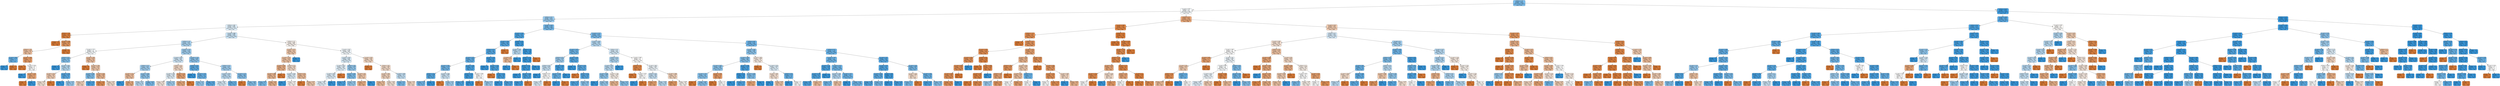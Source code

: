 digraph Tree {
node [shape=box, style="filled, rounded", color="black", fontname="helvetica"] ;
edge [fontname="helvetica"] ;
0 [label=<AirTemp &le; 7.25<br/>entropy = 0.821<br/>samples = 21043<br/>value = [5386, 15657]<br/>class = Low>, fillcolor="#7dbfee"] ;
1 [label=<l_b_spot &le; 1.979<br/>entropy = 1.0<br/>samples = 9792<br/>value = [4810, 4982]<br/>class = Low>, fillcolor="#f8fcfe"] ;
0 -> 1 [labeldistance=2.5, labelangle=45, headlabel="True"] ;
2 [label=<AirTemp &le; 4.25<br/>entropy = 0.918<br/>samples = 6072<br/>value = [2022, 4050]<br/>class = Low>, fillcolor="#9ccef2"] ;
1 -> 2 ;
3 [label=<AirTemp &le; -0.85<br/>entropy = 0.995<br/>samples = 2578<br/>value = [1181, 1397]<br/>class = Low>, fillcolor="#e0f0fb"] ;
2 -> 3 ;
4 [label=<AirTemp &le; -1.65<br/>entropy = 0.262<br/>samples = 158<br/>value = [151, 7]<br/>class = High>, fillcolor="#e68742"] ;
3 -> 4 ;
5 [label=<entropy = 0.0<br/>samples = 119<br/>value = [119, 0]<br/>class = High>, fillcolor="#e58139"] ;
4 -> 5 ;
6 [label=<l_b_spot &le; 1.929<br/>entropy = 0.679<br/>samples = 39<br/>value = [32, 7]<br/>class = High>, fillcolor="#eb9d64"] ;
4 -> 6 ;
7 [label=<AirTemp &le; -1.45<br/>entropy = 0.934<br/>samples = 20<br/>value = [13, 7]<br/>class = High>, fillcolor="#f3c5a4"] ;
6 -> 7 ;
8 [label=<l_b_spot &le; 1.863<br/>entropy = 0.722<br/>samples = 5<br/>value = [1, 4]<br/>class = Low>, fillcolor="#6ab6ec"] ;
7 -> 8 ;
9 [label=<entropy = 0.0<br/>samples = 4<br/>value = [0, 4]<br/>class = Low>, fillcolor="#399de5"] ;
8 -> 9 ;
10 [label=<entropy = 0.0<br/>samples = 1<br/>value = [1, 0]<br/>class = High>, fillcolor="#e58139"] ;
8 -> 10 ;
11 [label=<l_b_spot &le; 1.909<br/>entropy = 0.722<br/>samples = 15<br/>value = [12, 3]<br/>class = High>, fillcolor="#eca06a"] ;
7 -> 11 ;
12 [label=<entropy = 0.0<br/>samples = 9<br/>value = [9, 0]<br/>class = High>, fillcolor="#e58139"] ;
11 -> 12 ;
13 [label=<l_b_spot &le; 1.916<br/>entropy = 1.0<br/>samples = 6<br/>value = [3, 3]<br/>class = High>, fillcolor="#ffffff"] ;
11 -> 13 ;
14 [label=<entropy = 0.0<br/>samples = 2<br/>value = [0, 2]<br/>class = Low>, fillcolor="#399de5"] ;
13 -> 14 ;
15 [label=<l_b_spot &le; 1.924<br/>entropy = 0.811<br/>samples = 4<br/>value = [3, 1]<br/>class = High>, fillcolor="#eeab7b"] ;
13 -> 15 ;
16 [label=<entropy = 0.0<br/>samples = 3<br/>value = [3, 0]<br/>class = High>, fillcolor="#e58139"] ;
15 -> 16 ;
17 [label=<entropy = 0.0<br/>samples = 1<br/>value = [0, 1]<br/>class = Low>, fillcolor="#399de5"] ;
15 -> 17 ;
18 [label=<entropy = 0.0<br/>samples = 19<br/>value = [19, 0]<br/>class = High>, fillcolor="#e58139"] ;
6 -> 18 ;
19 [label=<l_b_spot &le; 1.886<br/>entropy = 0.984<br/>samples = 2420<br/>value = [1030, 1390]<br/>class = Low>, fillcolor="#cce6f8"] ;
3 -> 19 ;
20 [label=<AirTemp &le; 1.35<br/>entropy = 0.951<br/>samples = 1521<br/>value = [564, 957]<br/>class = Low>, fillcolor="#aed7f4"] ;
19 -> 20 ;
21 [label=<l_b_spot &le; 1.775<br/>entropy = 1.0<br/>samples = 226<br/>value = [111, 115]<br/>class = Low>, fillcolor="#f8fcfe"] ;
20 -> 21 ;
22 [label=<AirTemp &le; 0.25<br/>entropy = 0.853<br/>samples = 97<br/>value = [27, 70]<br/>class = Low>, fillcolor="#85c3ef"] ;
21 -> 22 ;
23 [label=<entropy = 0.0<br/>samples = 29<br/>value = [0, 29]<br/>class = Low>, fillcolor="#399de5"] ;
22 -> 23 ;
24 [label=<l_b_spot &le; 1.697<br/>entropy = 0.969<br/>samples = 68<br/>value = [27, 41]<br/>class = Low>, fillcolor="#bbdef6"] ;
22 -> 24 ;
25 [label=<l_b_spot &le; 1.675<br/>entropy = 0.964<br/>samples = 36<br/>value = [22, 14]<br/>class = High>, fillcolor="#f6d1b7"] ;
24 -> 25 ;
26 [label=<entropy = 0.993<br/>samples = 31<br/>value = [17, 14]<br/>class = High>, fillcolor="#fae9dc"] ;
25 -> 26 ;
27 [label=<entropy = 0.0<br/>samples = 5<br/>value = [5, 0]<br/>class = High>, fillcolor="#e58139"] ;
25 -> 27 ;
28 [label=<l_b_spot &le; 1.738<br/>entropy = 0.625<br/>samples = 32<br/>value = [5, 27]<br/>class = Low>, fillcolor="#5eafea"] ;
24 -> 28 ;
29 [label=<entropy = 0.0<br/>samples = 17<br/>value = [0, 17]<br/>class = Low>, fillcolor="#399de5"] ;
28 -> 29 ;
30 [label=<entropy = 0.918<br/>samples = 15<br/>value = [5, 10]<br/>class = Low>, fillcolor="#9ccef2"] ;
28 -> 30 ;
31 [label=<l_b_spot &le; 1.785<br/>entropy = 0.933<br/>samples = 129<br/>value = [84, 45]<br/>class = High>, fillcolor="#f3c4a3"] ;
21 -> 31 ;
32 [label=<entropy = 0.0<br/>samples = 9<br/>value = [9, 0]<br/>class = High>, fillcolor="#e58139"] ;
31 -> 32 ;
33 [label=<l_b_spot &le; 1.799<br/>entropy = 0.954<br/>samples = 120<br/>value = [75, 45]<br/>class = High>, fillcolor="#f5cdb0"] ;
31 -> 33 ;
34 [label=<l_b_spot &le; 1.789<br/>entropy = 0.837<br/>samples = 15<br/>value = [4, 11]<br/>class = Low>, fillcolor="#81c1ee"] ;
33 -> 34 ;
35 [label=<entropy = 0.971<br/>samples = 5<br/>value = [3, 2]<br/>class = High>, fillcolor="#f6d5bd"] ;
34 -> 35 ;
36 [label=<entropy = 0.469<br/>samples = 10<br/>value = [1, 9]<br/>class = Low>, fillcolor="#4fa8e8"] ;
34 -> 36 ;
37 [label=<l_b_spot &le; 1.834<br/>entropy = 0.908<br/>samples = 105<br/>value = [71, 34]<br/>class = High>, fillcolor="#f1bd98"] ;
33 -> 37 ;
38 [label=<entropy = 0.562<br/>samples = 38<br/>value = [33, 5]<br/>class = High>, fillcolor="#e99457"] ;
37 -> 38 ;
39 [label=<entropy = 0.987<br/>samples = 67<br/>value = [38, 29]<br/>class = High>, fillcolor="#f9e1d0"] ;
37 -> 39 ;
40 [label=<l_b_spot &le; 1.724<br/>entropy = 0.934<br/>samples = 1295<br/>value = [453, 842]<br/>class = Low>, fillcolor="#a4d2f3"] ;
20 -> 40 ;
41 [label=<l_b_spot &le; 1.679<br/>entropy = 0.987<br/>samples = 468<br/>value = [203, 265]<br/>class = Low>, fillcolor="#d1e8f9"] ;
40 -> 41 ;
42 [label=<AirTemp &le; 2.25<br/>entropy = 0.932<br/>samples = 293<br/>value = [102, 191]<br/>class = Low>, fillcolor="#a3d1f3"] ;
41 -> 42 ;
43 [label=<l_b_spot &le; 1.511<br/>entropy = 0.928<br/>samples = 32<br/>value = [21, 11]<br/>class = High>, fillcolor="#f3c3a1"] ;
42 -> 43 ;
44 [label=<entropy = 0.0<br/>samples = 3<br/>value = [0, 3]<br/>class = Low>, fillcolor="#399de5"] ;
43 -> 44 ;
45 [label=<entropy = 0.85<br/>samples = 29<br/>value = [21, 8]<br/>class = High>, fillcolor="#efb184"] ;
43 -> 45 ;
46 [label=<l_b_spot &le; 1.609<br/>entropy = 0.894<br/>samples = 261<br/>value = [81, 180]<br/>class = Low>, fillcolor="#92c9f1"] ;
42 -> 46 ;
47 [label=<entropy = 0.973<br/>samples = 99<br/>value = [40, 59]<br/>class = Low>, fillcolor="#bfdff7"] ;
46 -> 47 ;
48 [label=<entropy = 0.816<br/>samples = 162<br/>value = [41, 121]<br/>class = Low>, fillcolor="#7cbeee"] ;
46 -> 48 ;
49 [label=<AirTemp &le; 3.45<br/>entropy = 0.983<br/>samples = 175<br/>value = [101, 74]<br/>class = High>, fillcolor="#f8ddca"] ;
41 -> 49 ;
50 [label=<l_b_spot &le; 1.704<br/>entropy = 0.996<br/>samples = 106<br/>value = [49, 57]<br/>class = Low>, fillcolor="#e3f1fb"] ;
49 -> 50 ;
51 [label=<entropy = 0.995<br/>samples = 63<br/>value = [34, 29]<br/>class = High>, fillcolor="#fbece2"] ;
50 -> 51 ;
52 [label=<entropy = 0.933<br/>samples = 43<br/>value = [15, 28]<br/>class = Low>, fillcolor="#a3d2f3"] ;
50 -> 52 ;
53 [label=<l_b_spot &le; 1.711<br/>entropy = 0.805<br/>samples = 69<br/>value = [52, 17]<br/>class = High>, fillcolor="#eeaa7a"] ;
49 -> 53 ;
54 [label=<entropy = 0.835<br/>samples = 64<br/>value = [47, 17]<br/>class = High>, fillcolor="#eeaf81"] ;
53 -> 54 ;
55 [label=<entropy = 0.0<br/>samples = 5<br/>value = [5, 0]<br/>class = High>, fillcolor="#e58139"] ;
53 -> 55 ;
56 [label=<l_b_spot &le; 1.776<br/>entropy = 0.884<br/>samples = 827<br/>value = [250, 577]<br/>class = Low>, fillcolor="#8fc7f0"] ;
40 -> 56 ;
57 [label=<AirTemp &le; 2.05<br/>entropy = 0.662<br/>samples = 215<br/>value = [37, 178]<br/>class = Low>, fillcolor="#62b1ea"] ;
56 -> 57 ;
58 [label=<entropy = 0.0<br/>samples = 36<br/>value = [0, 36]<br/>class = Low>, fillcolor="#399de5"] ;
57 -> 58 ;
59 [label=<l_b_spot &le; 1.742<br/>entropy = 0.735<br/>samples = 179<br/>value = [37, 142]<br/>class = Low>, fillcolor="#6db7ec"] ;
57 -> 59 ;
60 [label=<entropy = 0.912<br/>samples = 52<br/>value = [17, 35]<br/>class = Low>, fillcolor="#99cdf2"] ;
59 -> 60 ;
61 [label=<entropy = 0.628<br/>samples = 127<br/>value = [20, 107]<br/>class = Low>, fillcolor="#5eafea"] ;
59 -> 61 ;
62 [label=<AirTemp &le; 3.25<br/>entropy = 0.932<br/>samples = 612<br/>value = [213, 399]<br/>class = Low>, fillcolor="#a3d1f3"] ;
56 -> 62 ;
63 [label=<l_b_spot &le; 1.875<br/>entropy = 0.974<br/>samples = 316<br/>value = [128, 188]<br/>class = Low>, fillcolor="#c0e0f7"] ;
62 -> 63 ;
64 [label=<entropy = 0.991<br/>samples = 265<br/>value = [118, 147]<br/>class = Low>, fillcolor="#d8ecfa"] ;
63 -> 64 ;
65 [label=<entropy = 0.714<br/>samples = 51<br/>value = [10, 41]<br/>class = Low>, fillcolor="#69b5eb"] ;
63 -> 65 ;
66 [label=<l_b_spot &le; 1.777<br/>entropy = 0.865<br/>samples = 296<br/>value = [85, 211]<br/>class = Low>, fillcolor="#89c4ef"] ;
62 -> 66 ;
67 [label=<entropy = 0.0<br/>samples = 2<br/>value = [2, 0]<br/>class = High>, fillcolor="#e58139"] ;
66 -> 67 ;
68 [label=<entropy = 0.859<br/>samples = 294<br/>value = [83, 211]<br/>class = Low>, fillcolor="#87c4ef"] ;
66 -> 68 ;
69 [label=<AirTemp &le; 1.15<br/>entropy = 0.999<br/>samples = 899<br/>value = [466, 433]<br/>class = High>, fillcolor="#fdf6f1"] ;
19 -> 69 ;
70 [label=<l_b_spot &le; 1.977<br/>entropy = 0.953<br/>samples = 204<br/>value = [128, 76]<br/>class = High>, fillcolor="#f4ccaf"] ;
69 -> 70 ;
71 [label=<l_b_spot &le; 1.937<br/>entropy = 0.943<br/>samples = 200<br/>value = [128, 72]<br/>class = High>, fillcolor="#f4c8a8"] ;
70 -> 71 ;
72 [label=<l_b_spot &le; 1.934<br/>entropy = 0.874<br/>samples = 102<br/>value = [72, 30]<br/>class = High>, fillcolor="#f0b58b"] ;
71 -> 72 ;
73 [label=<l_b_spot &le; 1.888<br/>entropy = 0.903<br/>samples = 94<br/>value = [64, 30]<br/>class = High>, fillcolor="#f1bc96"] ;
72 -> 73 ;
74 [label=<entropy = 0.811<br/>samples = 4<br/>value = [1, 3]<br/>class = Low>, fillcolor="#7bbeee"] ;
73 -> 74 ;
75 [label=<entropy = 0.881<br/>samples = 90<br/>value = [63, 27]<br/>class = High>, fillcolor="#f0b78e"] ;
73 -> 75 ;
76 [label=<entropy = 0.0<br/>samples = 8<br/>value = [8, 0]<br/>class = High>, fillcolor="#e58139"] ;
72 -> 76 ;
77 [label=<AirTemp &le; 0.35<br/>entropy = 0.985<br/>samples = 98<br/>value = [56, 42]<br/>class = High>, fillcolor="#f8e0ce"] ;
71 -> 77 ;
78 [label=<l_b_spot &le; 1.944<br/>entropy = 0.993<br/>samples = 42<br/>value = [19, 23]<br/>class = Low>, fillcolor="#ddeefa"] ;
77 -> 78 ;
79 [label=<entropy = 0.0<br/>samples = 5<br/>value = [0, 5]<br/>class = Low>, fillcolor="#399de5"] ;
78 -> 79 ;
80 [label=<entropy = 0.999<br/>samples = 37<br/>value = [19, 18]<br/>class = High>, fillcolor="#fef8f5"] ;
78 -> 80 ;
81 [label=<AirTemp &le; 0.45<br/>entropy = 0.924<br/>samples = 56<br/>value = [37, 19]<br/>class = High>, fillcolor="#f2c29f"] ;
77 -> 81 ;
82 [label=<entropy = 0.0<br/>samples = 5<br/>value = [5, 0]<br/>class = High>, fillcolor="#e58139"] ;
81 -> 82 ;
83 [label=<entropy = 0.953<br/>samples = 51<br/>value = [32, 19]<br/>class = High>, fillcolor="#f4ccaf"] ;
81 -> 83 ;
84 [label=<entropy = 0.0<br/>samples = 4<br/>value = [0, 4]<br/>class = Low>, fillcolor="#399de5"] ;
70 -> 84 ;
85 [label=<l_b_spot &le; 1.952<br/>entropy = 0.999<br/>samples = 695<br/>value = [338, 357]<br/>class = Low>, fillcolor="#f4fafe"] ;
69 -> 85 ;
86 [label=<l_b_spot &le; 1.943<br/>entropy = 0.992<br/>samples = 499<br/>value = [224, 275]<br/>class = Low>, fillcolor="#daedfa"] ;
85 -> 86 ;
87 [label=<l_b_spot &le; 1.942<br/>entropy = 0.996<br/>samples = 446<br/>value = [207, 239]<br/>class = Low>, fillcolor="#e4f2fc"] ;
86 -> 87 ;
88 [label=<l_b_spot &le; 1.942<br/>entropy = 0.996<br/>samples = 444<br/>value = [205, 239]<br/>class = Low>, fillcolor="#e3f1fb"] ;
87 -> 88 ;
89 [label=<entropy = 0.996<br/>samples = 441<br/>value = [205, 236]<br/>class = Low>, fillcolor="#e5f2fc"] ;
88 -> 89 ;
90 [label=<entropy = 0.0<br/>samples = 3<br/>value = [0, 3]<br/>class = Low>, fillcolor="#399de5"] ;
88 -> 90 ;
91 [label=<entropy = 0.0<br/>samples = 2<br/>value = [2, 0]<br/>class = High>, fillcolor="#e58139"] ;
87 -> 91 ;
92 [label=<AirTemp &le; 3.85<br/>entropy = 0.905<br/>samples = 53<br/>value = [17, 36]<br/>class = Low>, fillcolor="#96cbf1"] ;
86 -> 92 ;
93 [label=<l_b_spot &le; 1.945<br/>entropy = 0.837<br/>samples = 45<br/>value = [12, 33]<br/>class = Low>, fillcolor="#81c1ee"] ;
92 -> 93 ;
94 [label=<entropy = 0.439<br/>samples = 11<br/>value = [1, 10]<br/>class = Low>, fillcolor="#4da7e8"] ;
93 -> 94 ;
95 [label=<entropy = 0.908<br/>samples = 34<br/>value = [11, 23]<br/>class = Low>, fillcolor="#98ccf1"] ;
93 -> 95 ;
96 [label=<l_b_spot &le; 1.95<br/>entropy = 0.954<br/>samples = 8<br/>value = [5, 3]<br/>class = High>, fillcolor="#f5cdb0"] ;
92 -> 96 ;
97 [label=<entropy = 0.863<br/>samples = 7<br/>value = [5, 2]<br/>class = High>, fillcolor="#efb388"] ;
96 -> 97 ;
98 [label=<entropy = 0.0<br/>samples = 1<br/>value = [0, 1]<br/>class = Low>, fillcolor="#399de5"] ;
96 -> 98 ;
99 [label=<l_b_spot &le; 1.952<br/>entropy = 0.981<br/>samples = 196<br/>value = [114, 82]<br/>class = High>, fillcolor="#f8dcc7"] ;
85 -> 99 ;
100 [label=<entropy = 0.0<br/>samples = 5<br/>value = [5, 0]<br/>class = High>, fillcolor="#e58139"] ;
99 -> 100 ;
101 [label=<AirTemp &le; 3.95<br/>entropy = 0.986<br/>samples = 191<br/>value = [109, 82]<br/>class = High>, fillcolor="#f9e0ce"] ;
99 -> 101 ;
102 [label=<l_b_spot &le; 1.962<br/>entropy = 0.975<br/>samples = 167<br/>value = [99, 68]<br/>class = High>, fillcolor="#f7d8c1"] ;
101 -> 102 ;
103 [label=<entropy = 0.924<br/>samples = 62<br/>value = [41, 21]<br/>class = High>, fillcolor="#f2c29e"] ;
102 -> 103 ;
104 [label=<entropy = 0.992<br/>samples = 105<br/>value = [58, 47]<br/>class = High>, fillcolor="#fae7d9"] ;
102 -> 104 ;
105 [label=<l_b_spot &le; 1.964<br/>entropy = 0.98<br/>samples = 24<br/>value = [10, 14]<br/>class = Low>, fillcolor="#c6e3f8"] ;
101 -> 105 ;
106 [label=<entropy = 0.811<br/>samples = 12<br/>value = [3, 9]<br/>class = Low>, fillcolor="#7bbeee"] ;
105 -> 106 ;
107 [label=<entropy = 0.98<br/>samples = 12<br/>value = [7, 5]<br/>class = High>, fillcolor="#f8dbc6"] ;
105 -> 107 ;
108 [label=<l_b_spot &le; 1.619<br/>entropy = 0.796<br/>samples = 3494<br/>value = [841, 2653]<br/>class = Low>, fillcolor="#78bced"] ;
2 -> 108 ;
109 [label=<l_b_spot &le; 1.592<br/>entropy = 0.487<br/>samples = 321<br/>value = [34, 287]<br/>class = Low>, fillcolor="#50a9e8"] ;
108 -> 109 ;
110 [label=<l_b_spot &le; 1.591<br/>entropy = 0.583<br/>samples = 208<br/>value = [29, 179]<br/>class = Low>, fillcolor="#59ade9"] ;
109 -> 110 ;
111 [label=<AirTemp &le; 6.35<br/>entropy = 0.56<br/>samples = 206<br/>value = [27, 179]<br/>class = Low>, fillcolor="#57ace9"] ;
110 -> 111 ;
112 [label=<l_b_spot &le; 1.551<br/>entropy = 0.691<br/>samples = 119<br/>value = [22, 97]<br/>class = Low>, fillcolor="#66b3eb"] ;
111 -> 112 ;
113 [label=<l_b_spot &le; 1.545<br/>entropy = 0.779<br/>samples = 78<br/>value = [18, 60]<br/>class = Low>, fillcolor="#74baed"] ;
112 -> 113 ;
114 [label=<AirTemp &le; 5.35<br/>entropy = 0.598<br/>samples = 55<br/>value = [8, 47]<br/>class = Low>, fillcolor="#5baee9"] ;
113 -> 114 ;
115 [label=<entropy = 0.776<br/>samples = 35<br/>value = [8, 27]<br/>class = Low>, fillcolor="#74baed"] ;
114 -> 115 ;
116 [label=<entropy = 0.0<br/>samples = 20<br/>value = [0, 20]<br/>class = Low>, fillcolor="#399de5"] ;
114 -> 116 ;
117 [label=<l_b_spot &le; 1.546<br/>entropy = 0.988<br/>samples = 23<br/>value = [10, 13]<br/>class = Low>, fillcolor="#d1e8f9"] ;
113 -> 117 ;
118 [label=<entropy = 0.0<br/>samples = 3<br/>value = [3, 0]<br/>class = High>, fillcolor="#e58139"] ;
117 -> 118 ;
119 [label=<entropy = 0.934<br/>samples = 20<br/>value = [7, 13]<br/>class = Low>, fillcolor="#a4d2f3"] ;
117 -> 119 ;
120 [label=<l_b_spot &le; 1.585<br/>entropy = 0.461<br/>samples = 41<br/>value = [4, 37]<br/>class = Low>, fillcolor="#4ea8e8"] ;
112 -> 120 ;
121 [label=<AirTemp &le; 5.35<br/>entropy = 0.303<br/>samples = 37<br/>value = [2, 35]<br/>class = Low>, fillcolor="#44a3e6"] ;
120 -> 121 ;
122 [label=<entropy = 0.485<br/>samples = 19<br/>value = [2, 17]<br/>class = Low>, fillcolor="#50a9e8"] ;
121 -> 122 ;
123 [label=<entropy = 0.0<br/>samples = 18<br/>value = [0, 18]<br/>class = Low>, fillcolor="#399de5"] ;
121 -> 123 ;
124 [label=<l_b_spot &le; 1.586<br/>entropy = 1.0<br/>samples = 4<br/>value = [2, 2]<br/>class = High>, fillcolor="#ffffff"] ;
120 -> 124 ;
125 [label=<entropy = 0.0<br/>samples = 1<br/>value = [1, 0]<br/>class = High>, fillcolor="#e58139"] ;
124 -> 125 ;
126 [label=<entropy = 0.918<br/>samples = 3<br/>value = [1, 2]<br/>class = Low>, fillcolor="#9ccef2"] ;
124 -> 126 ;
127 [label=<l_b_spot &le; 1.531<br/>entropy = 0.317<br/>samples = 87<br/>value = [5, 82]<br/>class = Low>, fillcolor="#45a3e7"] ;
111 -> 127 ;
128 [label=<entropy = 0.0<br/>samples = 37<br/>value = [0, 37]<br/>class = Low>, fillcolor="#399de5"] ;
127 -> 128 ;
129 [label=<l_b_spot &le; 1.533<br/>entropy = 0.469<br/>samples = 50<br/>value = [5, 45]<br/>class = Low>, fillcolor="#4fa8e8"] ;
127 -> 129 ;
130 [label=<entropy = 0.0<br/>samples = 1<br/>value = [1, 0]<br/>class = High>, fillcolor="#e58139"] ;
129 -> 130 ;
131 [label=<AirTemp &le; 6.55<br/>entropy = 0.408<br/>samples = 49<br/>value = [4, 45]<br/>class = Low>, fillcolor="#4ba6e7"] ;
129 -> 131 ;
132 [label=<entropy = 0.0<br/>samples = 13<br/>value = [0, 13]<br/>class = Low>, fillcolor="#399de5"] ;
131 -> 132 ;
133 [label=<entropy = 0.503<br/>samples = 36<br/>value = [4, 32]<br/>class = Low>, fillcolor="#52a9e8"] ;
131 -> 133 ;
134 [label=<entropy = 0.0<br/>samples = 2<br/>value = [2, 0]<br/>class = High>, fillcolor="#e58139"] ;
110 -> 134 ;
135 [label=<AirTemp &le; 4.35<br/>entropy = 0.261<br/>samples = 113<br/>value = [5, 108]<br/>class = Low>, fillcolor="#42a2e6"] ;
109 -> 135 ;
136 [label=<l_b_spot &le; 1.607<br/>entropy = 0.971<br/>samples = 5<br/>value = [2, 3]<br/>class = Low>, fillcolor="#bddef6"] ;
135 -> 136 ;
137 [label=<l_b_spot &le; 1.6<br/>entropy = 0.918<br/>samples = 3<br/>value = [2, 1]<br/>class = High>, fillcolor="#f2c09c"] ;
136 -> 137 ;
138 [label=<entropy = 0.0<br/>samples = 1<br/>value = [0, 1]<br/>class = Low>, fillcolor="#399de5"] ;
137 -> 138 ;
139 [label=<entropy = 0.0<br/>samples = 2<br/>value = [2, 0]<br/>class = High>, fillcolor="#e58139"] ;
137 -> 139 ;
140 [label=<entropy = 0.0<br/>samples = 2<br/>value = [0, 2]<br/>class = Low>, fillcolor="#399de5"] ;
136 -> 140 ;
141 [label=<AirTemp &le; 7.15<br/>entropy = 0.183<br/>samples = 108<br/>value = [3, 105]<br/>class = Low>, fillcolor="#3fa0e6"] ;
135 -> 141 ;
142 [label=<AirTemp &le; 5.55<br/>entropy = 0.134<br/>samples = 107<br/>value = [2, 105]<br/>class = Low>, fillcolor="#3d9fe5"] ;
141 -> 142 ;
143 [label=<AirTemp &le; 5.15<br/>entropy = 0.254<br/>samples = 47<br/>value = [2, 45]<br/>class = Low>, fillcolor="#42a1e6"] ;
142 -> 143 ;
144 [label=<entropy = 0.0<br/>samples = 27<br/>value = [0, 27]<br/>class = Low>, fillcolor="#399de5"] ;
143 -> 144 ;
145 [label=<l_b_spot &le; 1.614<br/>entropy = 0.469<br/>samples = 20<br/>value = [2, 18]<br/>class = Low>, fillcolor="#4fa8e8"] ;
143 -> 145 ;
146 [label=<entropy = 0.297<br/>samples = 19<br/>value = [1, 18]<br/>class = Low>, fillcolor="#44a2e6"] ;
145 -> 146 ;
147 [label=<entropy = 0.0<br/>samples = 1<br/>value = [1, 0]<br/>class = High>, fillcolor="#e58139"] ;
145 -> 147 ;
148 [label=<entropy = 0.0<br/>samples = 60<br/>value = [0, 60]<br/>class = Low>, fillcolor="#399de5"] ;
142 -> 148 ;
149 [label=<entropy = 0.0<br/>samples = 1<br/>value = [1, 0]<br/>class = High>, fillcolor="#e58139"] ;
141 -> 149 ;
150 [label=<l_b_spot &le; 1.721<br/>entropy = 0.818<br/>samples = 3173<br/>value = [807, 2366]<br/>class = Low>, fillcolor="#7dbeee"] ;
108 -> 150 ;
151 [label=<l_b_spot &le; 1.645<br/>entropy = 0.965<br/>samples = 578<br/>value = [226, 352]<br/>class = Low>, fillcolor="#b8dcf6"] ;
150 -> 151 ;
152 [label=<l_b_spot &le; 1.633<br/>entropy = 0.752<br/>samples = 130<br/>value = [28, 102]<br/>class = Low>, fillcolor="#6fb8ec"] ;
151 -> 152 ;
153 [label=<AirTemp &le; 6.35<br/>entropy = 0.924<br/>samples = 53<br/>value = [18, 35]<br/>class = Low>, fillcolor="#9fcff2"] ;
152 -> 153 ;
154 [label=<AirTemp &le; 4.45<br/>entropy = 0.984<br/>samples = 40<br/>value = [17, 23]<br/>class = Low>, fillcolor="#cbe5f8"] ;
153 -> 154 ;
155 [label=<entropy = 0.0<br/>samples = 6<br/>value = [0, 6]<br/>class = Low>, fillcolor="#399de5"] ;
154 -> 155 ;
156 [label=<AirTemp &le; 6.25<br/>entropy = 1.0<br/>samples = 34<br/>value = [17, 17]<br/>class = High>, fillcolor="#ffffff"] ;
154 -> 156 ;
157 [label=<entropy = 0.993<br/>samples = 31<br/>value = [14, 17]<br/>class = Low>, fillcolor="#dceefa"] ;
156 -> 157 ;
158 [label=<entropy = 0.0<br/>samples = 3<br/>value = [3, 0]<br/>class = High>, fillcolor="#e58139"] ;
156 -> 158 ;
159 [label=<l_b_spot &le; 1.623<br/>entropy = 0.391<br/>samples = 13<br/>value = [1, 12]<br/>class = Low>, fillcolor="#49a5e7"] ;
153 -> 159 ;
160 [label=<l_b_spot &le; 1.622<br/>entropy = 0.722<br/>samples = 5<br/>value = [1, 4]<br/>class = Low>, fillcolor="#6ab6ec"] ;
159 -> 160 ;
161 [label=<entropy = 0.0<br/>samples = 4<br/>value = [0, 4]<br/>class = Low>, fillcolor="#399de5"] ;
160 -> 161 ;
162 [label=<entropy = 0.0<br/>samples = 1<br/>value = [1, 0]<br/>class = High>, fillcolor="#e58139"] ;
160 -> 162 ;
163 [label=<entropy = 0.0<br/>samples = 8<br/>value = [0, 8]<br/>class = Low>, fillcolor="#399de5"] ;
159 -> 163 ;
164 [label=<l_b_spot &le; 1.635<br/>entropy = 0.557<br/>samples = 77<br/>value = [10, 67]<br/>class = Low>, fillcolor="#57ace9"] ;
152 -> 164 ;
165 [label=<entropy = 0.0<br/>samples = 14<br/>value = [0, 14]<br/>class = Low>, fillcolor="#399de5"] ;
164 -> 165 ;
166 [label=<l_b_spot &le; 1.635<br/>entropy = 0.631<br/>samples = 63<br/>value = [10, 53]<br/>class = Low>, fillcolor="#5eafea"] ;
164 -> 166 ;
167 [label=<entropy = 0.0<br/>samples = 1<br/>value = [1, 0]<br/>class = High>, fillcolor="#e58139"] ;
166 -> 167 ;
168 [label=<AirTemp &le; 6.75<br/>entropy = 0.598<br/>samples = 62<br/>value = [9, 53]<br/>class = Low>, fillcolor="#5baee9"] ;
166 -> 168 ;
169 [label=<entropy = 0.516<br/>samples = 52<br/>value = [6, 46]<br/>class = Low>, fillcolor="#53aae8"] ;
168 -> 169 ;
170 [label=<entropy = 0.881<br/>samples = 10<br/>value = [3, 7]<br/>class = Low>, fillcolor="#8ec7f0"] ;
168 -> 170 ;
171 [label=<AirTemp &le; 5.55<br/>entropy = 0.99<br/>samples = 448<br/>value = [198, 250]<br/>class = Low>, fillcolor="#d6ebfa"] ;
151 -> 171 ;
172 [label=<AirTemp &le; 5.45<br/>entropy = 0.954<br/>samples = 211<br/>value = [79, 132]<br/>class = Low>, fillcolor="#afd8f5"] ;
171 -> 172 ;
173 [label=<l_b_spot &le; 1.691<br/>entropy = 0.973<br/>samples = 196<br/>value = [79, 117]<br/>class = Low>, fillcolor="#bfdff7"] ;
172 -> 173 ;
174 [label=<l_b_spot &le; 1.648<br/>entropy = 0.896<br/>samples = 112<br/>value = [35, 77]<br/>class = Low>, fillcolor="#93caf1"] ;
173 -> 174 ;
175 [label=<entropy = 0.0<br/>samples = 4<br/>value = [0, 4]<br/>class = Low>, fillcolor="#399de5"] ;
174 -> 175 ;
176 [label=<entropy = 0.909<br/>samples = 108<br/>value = [35, 73]<br/>class = Low>, fillcolor="#98ccf1"] ;
174 -> 176 ;
177 [label=<l_b_spot &le; 1.706<br/>entropy = 0.998<br/>samples = 84<br/>value = [44, 40]<br/>class = High>, fillcolor="#fdf4ed"] ;
173 -> 177 ;
178 [label=<entropy = 0.904<br/>samples = 50<br/>value = [34, 16]<br/>class = High>, fillcolor="#f1bc96"] ;
177 -> 178 ;
179 [label=<entropy = 0.874<br/>samples = 34<br/>value = [10, 24]<br/>class = Low>, fillcolor="#8bc6f0"] ;
177 -> 179 ;
180 [label=<entropy = 0.0<br/>samples = 15<br/>value = [0, 15]<br/>class = Low>, fillcolor="#399de5"] ;
172 -> 180 ;
181 [label=<l_b_spot &le; 1.648<br/>entropy = 1.0<br/>samples = 237<br/>value = [119, 118]<br/>class = High>, fillcolor="#fffefd"] ;
171 -> 181 ;
182 [label=<AirTemp &le; 7.0<br/>entropy = 0.439<br/>samples = 11<br/>value = [10, 1]<br/>class = High>, fillcolor="#e88e4d"] ;
181 -> 182 ;
183 [label=<entropy = 0.0<br/>samples = 9<br/>value = [9, 0]<br/>class = High>, fillcolor="#e58139"] ;
182 -> 183 ;
184 [label=<l_b_spot &le; 1.647<br/>entropy = 1.0<br/>samples = 2<br/>value = [1, 1]<br/>class = High>, fillcolor="#ffffff"] ;
182 -> 184 ;
185 [label=<entropy = 0.0<br/>samples = 1<br/>value = [0, 1]<br/>class = Low>, fillcolor="#399de5"] ;
184 -> 185 ;
186 [label=<entropy = 0.0<br/>samples = 1<br/>value = [1, 0]<br/>class = High>, fillcolor="#e58139"] ;
184 -> 186 ;
187 [label=<l_b_spot &le; 1.682<br/>entropy = 0.999<br/>samples = 226<br/>value = [109, 117]<br/>class = Low>, fillcolor="#f1f8fd"] ;
181 -> 187 ;
188 [label=<AirTemp &le; 5.65<br/>entropy = 0.982<br/>samples = 145<br/>value = [61, 84]<br/>class = Low>, fillcolor="#c9e4f8"] ;
187 -> 188 ;
189 [label=<entropy = 0.764<br/>samples = 9<br/>value = [7, 2]<br/>class = High>, fillcolor="#eca572"] ;
188 -> 189 ;
190 [label=<entropy = 0.969<br/>samples = 136<br/>value = [54, 82]<br/>class = Low>, fillcolor="#bbdef6"] ;
188 -> 190 ;
191 [label=<l_b_spot &le; 1.688<br/>entropy = 0.975<br/>samples = 81<br/>value = [48, 33]<br/>class = High>, fillcolor="#f7d8c1"] ;
187 -> 191 ;
192 [label=<entropy = 0.702<br/>samples = 21<br/>value = [17, 4]<br/>class = High>, fillcolor="#eb9f68"] ;
191 -> 192 ;
193 [label=<entropy = 0.999<br/>samples = 60<br/>value = [31, 29]<br/>class = High>, fillcolor="#fdf7f2"] ;
191 -> 193 ;
194 [label=<AirTemp &le; 4.85<br/>entropy = 0.767<br/>samples = 2595<br/>value = [581, 2014]<br/>class = Low>, fillcolor="#72b9ed"] ;
150 -> 194 ;
195 [label=<l_b_spot &le; 1.961<br/>entropy = 0.886<br/>samples = 540<br/>value = [164, 376]<br/>class = Low>, fillcolor="#8fc8f0"] ;
194 -> 195 ;
196 [label=<l_b_spot &le; 1.946<br/>entropy = 0.862<br/>samples = 499<br/>value = [142, 357]<br/>class = Low>, fillcolor="#88c4ef"] ;
195 -> 196 ;
197 [label=<l_b_spot &le; 1.945<br/>entropy = 0.886<br/>samples = 454<br/>value = [138, 316]<br/>class = Low>, fillcolor="#8fc8f0"] ;
196 -> 197 ;
198 [label=<l_b_spot &le; 1.725<br/>entropy = 0.872<br/>samples = 444<br/>value = [130, 314]<br/>class = Low>, fillcolor="#8bc6f0"] ;
197 -> 198 ;
199 [label=<entropy = 0.0<br/>samples = 2<br/>value = [2, 0]<br/>class = High>, fillcolor="#e58139"] ;
198 -> 199 ;
200 [label=<entropy = 0.868<br/>samples = 442<br/>value = [128, 314]<br/>class = Low>, fillcolor="#8ac5f0"] ;
198 -> 200 ;
201 [label=<l_b_spot &le; 1.946<br/>entropy = 0.722<br/>samples = 10<br/>value = [8, 2]<br/>class = High>, fillcolor="#eca06a"] ;
197 -> 201 ;
202 [label=<entropy = 0.0<br/>samples = 6<br/>value = [6, 0]<br/>class = High>, fillcolor="#e58139"] ;
201 -> 202 ;
203 [label=<entropy = 1.0<br/>samples = 4<br/>value = [2, 2]<br/>class = High>, fillcolor="#ffffff"] ;
201 -> 203 ;
204 [label=<l_b_spot &le; 1.958<br/>entropy = 0.433<br/>samples = 45<br/>value = [4, 41]<br/>class = Low>, fillcolor="#4ca7e8"] ;
196 -> 204 ;
205 [label=<AirTemp &le; 4.75<br/>entropy = 0.191<br/>samples = 34<br/>value = [1, 33]<br/>class = Low>, fillcolor="#3fa0e6"] ;
204 -> 205 ;
206 [label=<entropy = 0.0<br/>samples = 25<br/>value = [0, 25]<br/>class = Low>, fillcolor="#399de5"] ;
205 -> 206 ;
207 [label=<entropy = 0.503<br/>samples = 9<br/>value = [1, 8]<br/>class = Low>, fillcolor="#52a9e8"] ;
205 -> 207 ;
208 [label=<l_b_spot &le; 1.959<br/>entropy = 0.845<br/>samples = 11<br/>value = [3, 8]<br/>class = Low>, fillcolor="#83c2ef"] ;
204 -> 208 ;
209 [label=<entropy = 0.811<br/>samples = 4<br/>value = [3, 1]<br/>class = High>, fillcolor="#eeab7b"] ;
208 -> 209 ;
210 [label=<entropy = 0.0<br/>samples = 7<br/>value = [0, 7]<br/>class = Low>, fillcolor="#399de5"] ;
208 -> 210 ;
211 [label=<l_b_spot &le; 1.963<br/>entropy = 0.996<br/>samples = 41<br/>value = [22, 19]<br/>class = High>, fillcolor="#fbeee4"] ;
195 -> 211 ;
212 [label=<entropy = 0.0<br/>samples = 6<br/>value = [6, 0]<br/>class = High>, fillcolor="#e58139"] ;
211 -> 212 ;
213 [label=<l_b_spot &le; 1.974<br/>entropy = 0.995<br/>samples = 35<br/>value = [16, 19]<br/>class = Low>, fillcolor="#e0f0fb"] ;
211 -> 213 ;
214 [label=<l_b_spot &le; 1.965<br/>entropy = 0.99<br/>samples = 25<br/>value = [14, 11]<br/>class = High>, fillcolor="#f9e4d5"] ;
213 -> 214 ;
215 [label=<entropy = 0.0<br/>samples = 3<br/>value = [0, 3]<br/>class = Low>, fillcolor="#399de5"] ;
214 -> 215 ;
216 [label=<entropy = 0.946<br/>samples = 22<br/>value = [14, 8]<br/>class = High>, fillcolor="#f4c9aa"] ;
214 -> 216 ;
217 [label=<AirTemp &le; 4.55<br/>entropy = 0.722<br/>samples = 10<br/>value = [2, 8]<br/>class = Low>, fillcolor="#6ab6ec"] ;
213 -> 217 ;
218 [label=<entropy = 0.0<br/>samples = 6<br/>value = [0, 6]<br/>class = Low>, fillcolor="#399de5"] ;
217 -> 218 ;
219 [label=<entropy = 1.0<br/>samples = 4<br/>value = [2, 2]<br/>class = High>, fillcolor="#ffffff"] ;
217 -> 219 ;
220 [label=<AirTemp &le; 6.75<br/>entropy = 0.728<br/>samples = 2055<br/>value = [417, 1638]<br/>class = Low>, fillcolor="#6bb6ec"] ;
194 -> 220 ;
221 [label=<l_b_spot &le; 1.744<br/>entropy = 0.75<br/>samples = 1699<br/>value = [364, 1335]<br/>class = Low>, fillcolor="#6fb8ec"] ;
220 -> 221 ;
222 [label=<l_b_spot &le; 1.74<br/>entropy = 0.469<br/>samples = 110<br/>value = [11, 99]<br/>class = Low>, fillcolor="#4fa8e8"] ;
221 -> 222 ;
223 [label=<l_b_spot &le; 1.739<br/>entropy = 0.521<br/>samples = 94<br/>value = [11, 83]<br/>class = Low>, fillcolor="#53aae8"] ;
222 -> 223 ;
224 [label=<entropy = 0.466<br/>samples = 91<br/>value = [9, 82]<br/>class = Low>, fillcolor="#4fa8e8"] ;
223 -> 224 ;
225 [label=<entropy = 0.918<br/>samples = 3<br/>value = [2, 1]<br/>class = High>, fillcolor="#f2c09c"] ;
223 -> 225 ;
226 [label=<entropy = 0.0<br/>samples = 16<br/>value = [0, 16]<br/>class = Low>, fillcolor="#399de5"] ;
222 -> 226 ;
227 [label=<l_b_spot &le; 1.751<br/>entropy = 0.764<br/>samples = 1589<br/>value = [353, 1236]<br/>class = Low>, fillcolor="#72b9ec"] ;
221 -> 227 ;
228 [label=<l_b_spot &le; 1.748<br/>entropy = 0.964<br/>samples = 36<br/>value = [14, 22]<br/>class = Low>, fillcolor="#b7dbf6"] ;
227 -> 228 ;
229 [label=<entropy = 0.773<br/>samples = 22<br/>value = [5, 17]<br/>class = Low>, fillcolor="#73baed"] ;
228 -> 229 ;
230 [label=<entropy = 0.94<br/>samples = 14<br/>value = [9, 5]<br/>class = High>, fillcolor="#f3c7a7"] ;
228 -> 230 ;
231 [label=<l_b_spot &le; 1.752<br/>entropy = 0.757<br/>samples = 1553<br/>value = [339, 1214]<br/>class = Low>, fillcolor="#70b8ec"] ;
227 -> 231 ;
232 [label=<entropy = 0.0<br/>samples = 7<br/>value = [0, 7]<br/>class = Low>, fillcolor="#399de5"] ;
231 -> 232 ;
233 [label=<entropy = 0.759<br/>samples = 1546<br/>value = [339, 1207]<br/>class = Low>, fillcolor="#71b9ec"] ;
231 -> 233 ;
234 [label=<l_b_spot &le; 1.93<br/>entropy = 0.607<br/>samples = 356<br/>value = [53, 303]<br/>class = Low>, fillcolor="#5caeea"] ;
220 -> 234 ;
235 [label=<l_b_spot &le; 1.879<br/>entropy = 0.55<br/>samples = 291<br/>value = [37, 254]<br/>class = Low>, fillcolor="#56abe9"] ;
234 -> 235 ;
236 [label=<l_b_spot &le; 1.816<br/>entropy = 0.658<br/>samples = 188<br/>value = [32, 156]<br/>class = Low>, fillcolor="#62b1ea"] ;
235 -> 236 ;
237 [label=<entropy = 0.516<br/>samples = 104<br/>value = [12, 92]<br/>class = Low>, fillcolor="#53aae8"] ;
236 -> 237 ;
238 [label=<entropy = 0.792<br/>samples = 84<br/>value = [20, 64]<br/>class = Low>, fillcolor="#77bced"] ;
236 -> 238 ;
239 [label=<l_b_spot &le; 1.902<br/>entropy = 0.28<br/>samples = 103<br/>value = [5, 98]<br/>class = Low>, fillcolor="#43a2e6"] ;
235 -> 239 ;
240 [label=<entropy = 0.0<br/>samples = 37<br/>value = [0, 37]<br/>class = Low>, fillcolor="#399de5"] ;
239 -> 240 ;
241 [label=<entropy = 0.387<br/>samples = 66<br/>value = [5, 61]<br/>class = Low>, fillcolor="#49a5e7"] ;
239 -> 241 ;
242 [label=<l_b_spot &le; 1.932<br/>entropy = 0.805<br/>samples = 65<br/>value = [16, 49]<br/>class = Low>, fillcolor="#7abded"] ;
234 -> 242 ;
243 [label=<l_b_spot &le; 1.931<br/>entropy = 0.985<br/>samples = 7<br/>value = [4, 3]<br/>class = High>, fillcolor="#f8e0ce"] ;
242 -> 243 ;
244 [label=<entropy = 0.811<br/>samples = 4<br/>value = [1, 3]<br/>class = Low>, fillcolor="#7bbeee"] ;
243 -> 244 ;
245 [label=<entropy = 0.0<br/>samples = 3<br/>value = [3, 0]<br/>class = High>, fillcolor="#e58139"] ;
243 -> 245 ;
246 [label=<l_b_spot &le; 1.951<br/>entropy = 0.736<br/>samples = 58<br/>value = [12, 46]<br/>class = Low>, fillcolor="#6db7ec"] ;
242 -> 246 ;
247 [label=<entropy = 0.426<br/>samples = 23<br/>value = [2, 21]<br/>class = Low>, fillcolor="#4ca6e7"] ;
246 -> 247 ;
248 [label=<entropy = 0.863<br/>samples = 35<br/>value = [10, 25]<br/>class = Low>, fillcolor="#88c4ef"] ;
246 -> 248 ;
249 [label=<AirTemp &le; 2.25<br/>entropy = 0.812<br/>samples = 3720<br/>value = [2788, 932]<br/>class = High>, fillcolor="#eeab7b"] ;
1 -> 249 ;
250 [label=<l_b_spot &le; 2.096<br/>entropy = 0.375<br/>samples = 1586<br/>value = [1471, 115]<br/>class = High>, fillcolor="#e78b48"] ;
249 -> 250 ;
251 [label=<AirTemp &le; -1.55<br/>entropy = 0.547<br/>samples = 817<br/>value = [714, 103]<br/>class = High>, fillcolor="#e99356"] ;
250 -> 251 ;
252 [label=<entropy = 0.0<br/>samples = 171<br/>value = [171, 0]<br/>class = High>, fillcolor="#e58139"] ;
251 -> 252 ;
253 [label=<AirTemp &le; 1.35<br/>entropy = 0.633<br/>samples = 646<br/>value = [543, 103]<br/>class = High>, fillcolor="#ea995f"] ;
251 -> 253 ;
254 [label=<l_b_spot &le; 2.045<br/>entropy = 0.529<br/>samples = 426<br/>value = [375, 51]<br/>class = High>, fillcolor="#e99254"] ;
253 -> 254 ;
255 [label=<l_b_spot &le; 2.044<br/>entropy = 0.609<br/>samples = 281<br/>value = [239, 42]<br/>class = High>, fillcolor="#ea975c"] ;
254 -> 255 ;
256 [label=<l_b_spot &le; 2.041<br/>entropy = 0.593<br/>samples = 279<br/>value = [239, 40]<br/>class = High>, fillcolor="#e9965a"] ;
255 -> 256 ;
257 [label=<l_b_spot &le; 2.041<br/>entropy = 0.605<br/>samples = 270<br/>value = [230, 40]<br/>class = High>, fillcolor="#ea975b"] ;
256 -> 257 ;
258 [label=<entropy = 0.597<br/>samples = 269<br/>value = [230, 39]<br/>class = High>, fillcolor="#e9965b"] ;
257 -> 258 ;
259 [label=<entropy = 0.0<br/>samples = 1<br/>value = [0, 1]<br/>class = Low>, fillcolor="#399de5"] ;
257 -> 259 ;
260 [label=<entropy = 0.0<br/>samples = 9<br/>value = [9, 0]<br/>class = High>, fillcolor="#e58139"] ;
256 -> 260 ;
261 [label=<entropy = 0.0<br/>samples = 2<br/>value = [0, 2]<br/>class = Low>, fillcolor="#399de5"] ;
255 -> 261 ;
262 [label=<AirTemp &le; 0.05<br/>entropy = 0.336<br/>samples = 145<br/>value = [136, 9]<br/>class = High>, fillcolor="#e78946"] ;
254 -> 262 ;
263 [label=<entropy = 0.0<br/>samples = 45<br/>value = [45, 0]<br/>class = High>, fillcolor="#e58139"] ;
262 -> 263 ;
264 [label=<l_b_spot &le; 2.096<br/>entropy = 0.436<br/>samples = 100<br/>value = [91, 9]<br/>class = High>, fillcolor="#e88d4d"] ;
262 -> 264 ;
265 [label=<l_b_spot &le; 2.05<br/>entropy = 0.405<br/>samples = 99<br/>value = [91, 8]<br/>class = High>, fillcolor="#e78c4a"] ;
264 -> 265 ;
266 [label=<entropy = 0.0<br/>samples = 18<br/>value = [18, 0]<br/>class = High>, fillcolor="#e58139"] ;
265 -> 266 ;
267 [label=<entropy = 0.465<br/>samples = 81<br/>value = [73, 8]<br/>class = High>, fillcolor="#e88f4f"] ;
265 -> 267 ;
268 [label=<entropy = 0.0<br/>samples = 1<br/>value = [0, 1]<br/>class = Low>, fillcolor="#399de5"] ;
264 -> 268 ;
269 [label=<l_b_spot &le; 2.031<br/>entropy = 0.789<br/>samples = 220<br/>value = [168, 52]<br/>class = High>, fillcolor="#eda876"] ;
253 -> 269 ;
270 [label=<l_b_spot &le; 1.995<br/>entropy = 0.893<br/>samples = 113<br/>value = [78, 35]<br/>class = High>, fillcolor="#f1ba92"] ;
269 -> 270 ;
271 [label=<AirTemp &le; 1.95<br/>entropy = 0.639<br/>samples = 37<br/>value = [31, 6]<br/>class = High>, fillcolor="#ea995f"] ;
270 -> 271 ;
272 [label=<AirTemp &le; 1.45<br/>entropy = 0.795<br/>samples = 25<br/>value = [19, 6]<br/>class = High>, fillcolor="#eda978"] ;
271 -> 272 ;
273 [label=<entropy = 0.918<br/>samples = 3<br/>value = [1, 2]<br/>class = Low>, fillcolor="#9ccef2"] ;
272 -> 273 ;
274 [label=<entropy = 0.684<br/>samples = 22<br/>value = [18, 4]<br/>class = High>, fillcolor="#eb9d65"] ;
272 -> 274 ;
275 [label=<entropy = 0.0<br/>samples = 12<br/>value = [12, 0]<br/>class = High>, fillcolor="#e58139"] ;
271 -> 275 ;
276 [label=<l_b_spot &le; 2.028<br/>entropy = 0.959<br/>samples = 76<br/>value = [47, 29]<br/>class = High>, fillcolor="#f5cfb3"] ;
270 -> 276 ;
277 [label=<l_b_spot &le; 2.01<br/>entropy = 0.936<br/>samples = 71<br/>value = [46, 25]<br/>class = High>, fillcolor="#f3c5a5"] ;
276 -> 277 ;
278 [label=<entropy = 1.0<br/>samples = 34<br/>value = [17, 17]<br/>class = High>, fillcolor="#ffffff"] ;
277 -> 278 ;
279 [label=<entropy = 0.753<br/>samples = 37<br/>value = [29, 8]<br/>class = High>, fillcolor="#eca470"] ;
277 -> 279 ;
280 [label=<AirTemp &le; 1.7<br/>entropy = 0.722<br/>samples = 5<br/>value = [1, 4]<br/>class = Low>, fillcolor="#6ab6ec"] ;
276 -> 280 ;
281 [label=<entropy = 1.0<br/>samples = 2<br/>value = [1, 1]<br/>class = High>, fillcolor="#ffffff"] ;
280 -> 281 ;
282 [label=<entropy = 0.0<br/>samples = 3<br/>value = [0, 3]<br/>class = Low>, fillcolor="#399de5"] ;
280 -> 282 ;
283 [label=<l_b_spot &le; 2.041<br/>entropy = 0.632<br/>samples = 107<br/>value = [90, 17]<br/>class = High>, fillcolor="#ea995e"] ;
269 -> 283 ;
284 [label=<entropy = 0.0<br/>samples = 17<br/>value = [17, 0]<br/>class = High>, fillcolor="#e58139"] ;
283 -> 284 ;
285 [label=<l_b_spot &le; 2.085<br/>entropy = 0.699<br/>samples = 90<br/>value = [73, 17]<br/>class = High>, fillcolor="#eb9e67"] ;
283 -> 285 ;
286 [label=<l_b_spot &le; 2.042<br/>entropy = 0.619<br/>samples = 78<br/>value = [66, 12]<br/>class = High>, fillcolor="#ea985d"] ;
285 -> 286 ;
287 [label=<entropy = 1.0<br/>samples = 6<br/>value = [3, 3]<br/>class = High>, fillcolor="#ffffff"] ;
286 -> 287 ;
288 [label=<entropy = 0.544<br/>samples = 72<br/>value = [63, 9]<br/>class = High>, fillcolor="#e99355"] ;
286 -> 288 ;
289 [label=<l_b_spot &le; 2.087<br/>entropy = 0.98<br/>samples = 12<br/>value = [7, 5]<br/>class = High>, fillcolor="#f8dbc6"] ;
285 -> 289 ;
290 [label=<entropy = 0.0<br/>samples = 2<br/>value = [0, 2]<br/>class = Low>, fillcolor="#399de5"] ;
289 -> 290 ;
291 [label=<entropy = 0.881<br/>samples = 10<br/>value = [7, 3]<br/>class = High>, fillcolor="#f0b78e"] ;
289 -> 291 ;
292 [label=<AirTemp &le; 1.25<br/>entropy = 0.116<br/>samples = 769<br/>value = [757, 12]<br/>class = High>, fillcolor="#e5833c"] ;
250 -> 292 ;
293 [label=<entropy = 0.0<br/>samples = 590<br/>value = [590, 0]<br/>class = High>, fillcolor="#e58139"] ;
292 -> 293 ;
294 [label=<l_b_spot &le; 2.324<br/>entropy = 0.355<br/>samples = 179<br/>value = [167, 12]<br/>class = High>, fillcolor="#e78a47"] ;
292 -> 294 ;
295 [label=<l_b_spot &le; 2.315<br/>entropy = 0.523<br/>samples = 102<br/>value = [90, 12]<br/>class = High>, fillcolor="#e89253"] ;
294 -> 295 ;
296 [label=<AirTemp &le; 1.35<br/>entropy = 0.497<br/>samples = 101<br/>value = [90, 11]<br/>class = High>, fillcolor="#e89051"] ;
295 -> 296 ;
297 [label=<l_b_spot &le; 2.161<br/>entropy = 0.811<br/>samples = 16<br/>value = [12, 4]<br/>class = High>, fillcolor="#eeab7b"] ;
296 -> 297 ;
298 [label=<l_b_spot &le; 2.128<br/>entropy = 0.503<br/>samples = 9<br/>value = [8, 1]<br/>class = High>, fillcolor="#e89152"] ;
297 -> 298 ;
299 [label=<entropy = 1.0<br/>samples = 2<br/>value = [1, 1]<br/>class = High>, fillcolor="#ffffff"] ;
298 -> 299 ;
300 [label=<entropy = 0.0<br/>samples = 7<br/>value = [7, 0]<br/>class = High>, fillcolor="#e58139"] ;
298 -> 300 ;
301 [label=<l_b_spot &le; 2.203<br/>entropy = 0.985<br/>samples = 7<br/>value = [4, 3]<br/>class = High>, fillcolor="#f8e0ce"] ;
297 -> 301 ;
302 [label=<entropy = 0.0<br/>samples = 2<br/>value = [0, 2]<br/>class = Low>, fillcolor="#399de5"] ;
301 -> 302 ;
303 [label=<entropy = 0.722<br/>samples = 5<br/>value = [4, 1]<br/>class = High>, fillcolor="#eca06a"] ;
301 -> 303 ;
304 [label=<l_b_spot &le; 2.113<br/>entropy = 0.41<br/>samples = 85<br/>value = [78, 7]<br/>class = High>, fillcolor="#e78c4b"] ;
296 -> 304 ;
305 [label=<AirTemp &le; 1.85<br/>entropy = 0.811<br/>samples = 12<br/>value = [9, 3]<br/>class = High>, fillcolor="#eeab7b"] ;
304 -> 305 ;
306 [label=<entropy = 1.0<br/>samples = 6<br/>value = [3, 3]<br/>class = High>, fillcolor="#ffffff"] ;
305 -> 306 ;
307 [label=<entropy = 0.0<br/>samples = 6<br/>value = [6, 0]<br/>class = High>, fillcolor="#e58139"] ;
305 -> 307 ;
308 [label=<l_b_spot &le; 2.2<br/>entropy = 0.306<br/>samples = 73<br/>value = [69, 4]<br/>class = High>, fillcolor="#e78844"] ;
304 -> 308 ;
309 [label=<entropy = 0.141<br/>samples = 50<br/>value = [49, 1]<br/>class = High>, fillcolor="#e6843d"] ;
308 -> 309 ;
310 [label=<entropy = 0.559<br/>samples = 23<br/>value = [20, 3]<br/>class = High>, fillcolor="#e99457"] ;
308 -> 310 ;
311 [label=<entropy = 0.0<br/>samples = 1<br/>value = [0, 1]<br/>class = Low>, fillcolor="#399de5"] ;
295 -> 311 ;
312 [label=<entropy = 0.0<br/>samples = 77<br/>value = [77, 0]<br/>class = High>, fillcolor="#e58139"] ;
294 -> 312 ;
313 [label=<l_b_spot &le; 2.161<br/>entropy = 0.96<br/>samples = 2134<br/>value = [1317, 817]<br/>class = High>, fillcolor="#f5cfb4"] ;
249 -> 313 ;
314 [label=<AirTemp &le; 4.25<br/>entropy = 0.991<br/>samples = 1164<br/>value = [517, 647]<br/>class = Low>, fillcolor="#d7ebfa"] ;
313 -> 314 ;
315 [label=<l_b_spot &le; 2.046<br/>entropy = 0.991<br/>samples = 503<br/>value = [280, 223]<br/>class = High>, fillcolor="#fae5d7"] ;
314 -> 315 ;
316 [label=<l_b_spot &le; 1.983<br/>entropy = 1.0<br/>samples = 306<br/>value = [153, 153]<br/>class = High>, fillcolor="#ffffff"] ;
315 -> 316 ;
317 [label=<l_b_spot &le; 1.981<br/>entropy = 0.773<br/>samples = 22<br/>value = [17, 5]<br/>class = High>, fillcolor="#eda673"] ;
316 -> 317 ;
318 [label=<l_b_spot &le; 1.98<br/>entropy = 0.961<br/>samples = 13<br/>value = [8, 5]<br/>class = High>, fillcolor="#f5d0b5"] ;
317 -> 318 ;
319 [label=<AirTemp &le; 2.95<br/>entropy = 0.544<br/>samples = 8<br/>value = [7, 1]<br/>class = High>, fillcolor="#e99355"] ;
318 -> 319 ;
320 [label=<entropy = 0.918<br/>samples = 3<br/>value = [2, 1]<br/>class = High>, fillcolor="#f2c09c"] ;
319 -> 320 ;
321 [label=<entropy = 0.0<br/>samples = 5<br/>value = [5, 0]<br/>class = High>, fillcolor="#e58139"] ;
319 -> 321 ;
322 [label=<AirTemp &le; 3.3<br/>entropy = 0.722<br/>samples = 5<br/>value = [1, 4]<br/>class = Low>, fillcolor="#6ab6ec"] ;
318 -> 322 ;
323 [label=<entropy = 0.0<br/>samples = 3<br/>value = [0, 3]<br/>class = Low>, fillcolor="#399de5"] ;
322 -> 323 ;
324 [label=<entropy = 1.0<br/>samples = 2<br/>value = [1, 1]<br/>class = High>, fillcolor="#ffffff"] ;
322 -> 324 ;
325 [label=<entropy = 0.0<br/>samples = 9<br/>value = [9, 0]<br/>class = High>, fillcolor="#e58139"] ;
317 -> 325 ;
326 [label=<l_b_spot &le; 2.04<br/>entropy = 0.999<br/>samples = 284<br/>value = [136, 148]<br/>class = Low>, fillcolor="#eff7fd"] ;
316 -> 326 ;
327 [label=<l_b_spot &le; 2.038<br/>entropy = 1.0<br/>samples = 265<br/>value = [131, 134]<br/>class = Low>, fillcolor="#fbfdfe"] ;
326 -> 327 ;
328 [label=<l_b_spot &le; 2.027<br/>entropy = 0.999<br/>samples = 255<br/>value = [122, 133]<br/>class = Low>, fillcolor="#eff7fd"] ;
327 -> 328 ;
329 [label=<entropy = 0.995<br/>samples = 221<br/>value = [101, 120]<br/>class = Low>, fillcolor="#e0effb"] ;
328 -> 329 ;
330 [label=<entropy = 0.96<br/>samples = 34<br/>value = [21, 13]<br/>class = High>, fillcolor="#f5cfb4"] ;
328 -> 330 ;
331 [label=<l_b_spot &le; 2.039<br/>entropy = 0.469<br/>samples = 10<br/>value = [9, 1]<br/>class = High>, fillcolor="#e88f4f"] ;
327 -> 331 ;
332 [label=<entropy = 0.0<br/>samples = 7<br/>value = [7, 0]<br/>class = High>, fillcolor="#e58139"] ;
331 -> 332 ;
333 [label=<entropy = 0.918<br/>samples = 3<br/>value = [2, 1]<br/>class = High>, fillcolor="#f2c09c"] ;
331 -> 333 ;
334 [label=<AirTemp &le; 4.05<br/>entropy = 0.831<br/>samples = 19<br/>value = [5, 14]<br/>class = Low>, fillcolor="#80c0ee"] ;
326 -> 334 ;
335 [label=<l_b_spot &le; 2.04<br/>entropy = 0.764<br/>samples = 18<br/>value = [4, 14]<br/>class = Low>, fillcolor="#72b9ec"] ;
334 -> 335 ;
336 [label=<entropy = 0.0<br/>samples = 4<br/>value = [0, 4]<br/>class = Low>, fillcolor="#399de5"] ;
335 -> 336 ;
337 [label=<entropy = 0.863<br/>samples = 14<br/>value = [4, 10]<br/>class = Low>, fillcolor="#88c4ef"] ;
335 -> 337 ;
338 [label=<entropy = 0.0<br/>samples = 1<br/>value = [1, 0]<br/>class = High>, fillcolor="#e58139"] ;
334 -> 338 ;
339 [label=<AirTemp &le; 2.95<br/>entropy = 0.939<br/>samples = 197<br/>value = [127, 70]<br/>class = High>, fillcolor="#f3c6a6"] ;
315 -> 339 ;
340 [label=<l_b_spot &le; 2.048<br/>entropy = 0.806<br/>samples = 73<br/>value = [55, 18]<br/>class = High>, fillcolor="#eeaa7a"] ;
339 -> 340 ;
341 [label=<entropy = 0.0<br/>samples = 4<br/>value = [4, 0]<br/>class = High>, fillcolor="#e58139"] ;
340 -> 341 ;
342 [label=<l_b_spot &le; 2.049<br/>entropy = 0.828<br/>samples = 69<br/>value = [51, 18]<br/>class = High>, fillcolor="#eead7f"] ;
340 -> 342 ;
343 [label=<entropy = 0.0<br/>samples = 1<br/>value = [0, 1]<br/>class = Low>, fillcolor="#399de5"] ;
342 -> 343 ;
344 [label=<l_b_spot &le; 2.059<br/>entropy = 0.811<br/>samples = 68<br/>value = [51, 17]<br/>class = High>, fillcolor="#eeab7b"] ;
342 -> 344 ;
345 [label=<entropy = 0.414<br/>samples = 12<br/>value = [11, 1]<br/>class = High>, fillcolor="#e78c4b"] ;
344 -> 345 ;
346 [label=<entropy = 0.863<br/>samples = 56<br/>value = [40, 16]<br/>class = High>, fillcolor="#efb388"] ;
344 -> 346 ;
347 [label=<l_b_spot &le; 2.06<br/>entropy = 0.981<br/>samples = 124<br/>value = [72, 52]<br/>class = High>, fillcolor="#f8dcc8"] ;
339 -> 347 ;
348 [label=<l_b_spot &le; 2.056<br/>entropy = 0.863<br/>samples = 35<br/>value = [25, 10]<br/>class = High>, fillcolor="#efb388"] ;
347 -> 348 ;
349 [label=<l_b_spot &le; 2.056<br/>entropy = 0.961<br/>samples = 26<br/>value = [16, 10]<br/>class = High>, fillcolor="#f5d0b5"] ;
348 -> 349 ;
350 [label=<entropy = 0.943<br/>samples = 25<br/>value = [16, 9]<br/>class = High>, fillcolor="#f4c8a8"] ;
349 -> 350 ;
351 [label=<entropy = 0.0<br/>samples = 1<br/>value = [0, 1]<br/>class = Low>, fillcolor="#399de5"] ;
349 -> 351 ;
352 [label=<entropy = 0.0<br/>samples = 9<br/>value = [9, 0]<br/>class = High>, fillcolor="#e58139"] ;
348 -> 352 ;
353 [label=<AirTemp &le; 4.15<br/>entropy = 0.998<br/>samples = 89<br/>value = [47, 42]<br/>class = High>, fillcolor="#fcf2ea"] ;
347 -> 353 ;
354 [label=<l_b_spot &le; 2.067<br/>entropy = 1.0<br/>samples = 80<br/>value = [40, 40]<br/>class = High>, fillcolor="#ffffff"] ;
353 -> 354 ;
355 [label=<entropy = 0.811<br/>samples = 8<br/>value = [2, 6]<br/>class = Low>, fillcolor="#7bbeee"] ;
354 -> 355 ;
356 [label=<entropy = 0.998<br/>samples = 72<br/>value = [38, 34]<br/>class = High>, fillcolor="#fcf2ea"] ;
354 -> 356 ;
357 [label=<l_b_spot &le; 2.074<br/>entropy = 0.764<br/>samples = 9<br/>value = [7, 2]<br/>class = High>, fillcolor="#eca572"] ;
353 -> 357 ;
358 [label=<entropy = 1.0<br/>samples = 2<br/>value = [1, 1]<br/>class = High>, fillcolor="#ffffff"] ;
357 -> 358 ;
359 [label=<entropy = 0.592<br/>samples = 7<br/>value = [6, 1]<br/>class = High>, fillcolor="#e9965a"] ;
357 -> 359 ;
360 [label=<l_b_spot &le; 2.0<br/>entropy = 0.941<br/>samples = 661<br/>value = [237, 424]<br/>class = Low>, fillcolor="#a8d4f4"] ;
314 -> 360 ;
361 [label=<l_b_spot &le; 1.994<br/>entropy = 0.769<br/>samples = 138<br/>value = [31, 107]<br/>class = Low>, fillcolor="#72b9ed"] ;
360 -> 361 ;
362 [label=<AirTemp &le; 6.05<br/>entropy = 0.836<br/>samples = 109<br/>value = [29, 80]<br/>class = Low>, fillcolor="#81c1ee"] ;
361 -> 362 ;
363 [label=<l_b_spot &le; 1.98<br/>entropy = 0.751<br/>samples = 79<br/>value = [17, 62]<br/>class = Low>, fillcolor="#6fb8ec"] ;
362 -> 363 ;
364 [label=<l_b_spot &le; 1.979<br/>entropy = 0.985<br/>samples = 7<br/>value = [4, 3]<br/>class = High>, fillcolor="#f8e0ce"] ;
363 -> 364 ;
365 [label=<entropy = 0.971<br/>samples = 5<br/>value = [2, 3]<br/>class = Low>, fillcolor="#bddef6"] ;
364 -> 365 ;
366 [label=<entropy = 0.0<br/>samples = 2<br/>value = [2, 0]<br/>class = High>, fillcolor="#e58139"] ;
364 -> 366 ;
367 [label=<l_b_spot &le; 1.994<br/>entropy = 0.681<br/>samples = 72<br/>value = [13, 59]<br/>class = Low>, fillcolor="#65b3eb"] ;
363 -> 367 ;
368 [label=<entropy = 0.655<br/>samples = 71<br/>value = [12, 59]<br/>class = Low>, fillcolor="#61b1ea"] ;
367 -> 368 ;
369 [label=<entropy = 0.0<br/>samples = 1<br/>value = [1, 0]<br/>class = High>, fillcolor="#e58139"] ;
367 -> 369 ;
370 [label=<AirTemp &le; 6.25<br/>entropy = 0.971<br/>samples = 30<br/>value = [12, 18]<br/>class = Low>, fillcolor="#bddef6"] ;
362 -> 370 ;
371 [label=<l_b_spot &le; 1.984<br/>entropy = 0.954<br/>samples = 8<br/>value = [5, 3]<br/>class = High>, fillcolor="#f5cdb0"] ;
370 -> 371 ;
372 [label=<entropy = 0.65<br/>samples = 6<br/>value = [5, 1]<br/>class = High>, fillcolor="#ea9a61"] ;
371 -> 372 ;
373 [label=<entropy = 0.0<br/>samples = 2<br/>value = [0, 2]<br/>class = Low>, fillcolor="#399de5"] ;
371 -> 373 ;
374 [label=<l_b_spot &le; 1.99<br/>entropy = 0.902<br/>samples = 22<br/>value = [7, 15]<br/>class = Low>, fillcolor="#95cbf1"] ;
370 -> 374 ;
375 [label=<entropy = 0.619<br/>samples = 13<br/>value = [2, 11]<br/>class = Low>, fillcolor="#5dafea"] ;
374 -> 375 ;
376 [label=<entropy = 0.991<br/>samples = 9<br/>value = [5, 4]<br/>class = High>, fillcolor="#fae6d7"] ;
374 -> 376 ;
377 [label=<AirTemp &le; 4.95<br/>entropy = 0.362<br/>samples = 29<br/>value = [2, 27]<br/>class = Low>, fillcolor="#48a4e7"] ;
361 -> 377 ;
378 [label=<AirTemp &le; 4.85<br/>entropy = 0.722<br/>samples = 10<br/>value = [2, 8]<br/>class = Low>, fillcolor="#6ab6ec"] ;
377 -> 378 ;
379 [label=<l_b_spot &le; 1.996<br/>entropy = 0.503<br/>samples = 9<br/>value = [1, 8]<br/>class = Low>, fillcolor="#52a9e8"] ;
378 -> 379 ;
380 [label=<entropy = 1.0<br/>samples = 2<br/>value = [1, 1]<br/>class = High>, fillcolor="#ffffff"] ;
379 -> 380 ;
381 [label=<entropy = 0.0<br/>samples = 7<br/>value = [0, 7]<br/>class = Low>, fillcolor="#399de5"] ;
379 -> 381 ;
382 [label=<entropy = 0.0<br/>samples = 1<br/>value = [1, 0]<br/>class = High>, fillcolor="#e58139"] ;
378 -> 382 ;
383 [label=<entropy = 0.0<br/>samples = 19<br/>value = [0, 19]<br/>class = Low>, fillcolor="#399de5"] ;
377 -> 383 ;
384 [label=<l_b_spot &le; 2.125<br/>entropy = 0.967<br/>samples = 523<br/>value = [206, 317]<br/>class = Low>, fillcolor="#baddf6"] ;
360 -> 384 ;
385 [label=<l_b_spot &le; 2.121<br/>entropy = 0.956<br/>samples = 469<br/>value = [177, 292]<br/>class = Low>, fillcolor="#b1d8f5"] ;
384 -> 385 ;
386 [label=<l_b_spot &le; 2.002<br/>entropy = 0.96<br/>samples = 462<br/>value = [177, 285]<br/>class = Low>, fillcolor="#b4daf5"] ;
385 -> 386 ;
387 [label=<AirTemp &le; 6.8<br/>entropy = 0.881<br/>samples = 10<br/>value = [7, 3]<br/>class = High>, fillcolor="#f0b78e"] ;
386 -> 387 ;
388 [label=<entropy = 0.764<br/>samples = 9<br/>value = [7, 2]<br/>class = High>, fillcolor="#eca572"] ;
387 -> 388 ;
389 [label=<entropy = 0.0<br/>samples = 1<br/>value = [0, 1]<br/>class = Low>, fillcolor="#399de5"] ;
387 -> 389 ;
390 [label=<AirTemp &le; 4.45<br/>entropy = 0.955<br/>samples = 452<br/>value = [170, 282]<br/>class = Low>, fillcolor="#b0d8f5"] ;
386 -> 390 ;
391 [label=<entropy = 0.784<br/>samples = 30<br/>value = [7, 23]<br/>class = Low>, fillcolor="#75bbed"] ;
390 -> 391 ;
392 [label=<entropy = 0.962<br/>samples = 422<br/>value = [163, 259]<br/>class = Low>, fillcolor="#b6dbf5"] ;
390 -> 392 ;
393 [label=<entropy = 0.0<br/>samples = 7<br/>value = [0, 7]<br/>class = Low>, fillcolor="#399de5"] ;
385 -> 393 ;
394 [label=<l_b_spot &le; 2.126<br/>entropy = 0.996<br/>samples = 54<br/>value = [29, 25]<br/>class = High>, fillcolor="#fbeee4"] ;
384 -> 394 ;
395 [label=<entropy = 0.0<br/>samples = 2<br/>value = [2, 0]<br/>class = High>, fillcolor="#e58139"] ;
394 -> 395 ;
396 [label=<l_b_spot &le; 2.126<br/>entropy = 0.999<br/>samples = 52<br/>value = [27, 25]<br/>class = High>, fillcolor="#fdf6f0"] ;
394 -> 396 ;
397 [label=<entropy = 0.0<br/>samples = 1<br/>value = [0, 1]<br/>class = Low>, fillcolor="#399de5"] ;
396 -> 397 ;
398 [label=<l_b_spot &le; 2.128<br/>entropy = 0.998<br/>samples = 51<br/>value = [27, 24]<br/>class = High>, fillcolor="#fcf1e9"] ;
396 -> 398 ;
399 [label=<entropy = 0.0<br/>samples = 2<br/>value = [2, 0]<br/>class = High>, fillcolor="#e58139"] ;
398 -> 399 ;
400 [label=<entropy = 1.0<br/>samples = 49<br/>value = [25, 24]<br/>class = High>, fillcolor="#fefaf7"] ;
398 -> 400 ;
401 [label=<l_b_spot &le; 2.351<br/>entropy = 0.67<br/>samples = 970<br/>value = [800, 170]<br/>class = High>, fillcolor="#eb9c63"] ;
313 -> 401 ;
402 [label=<AirTemp &le; 3.25<br/>entropy = 0.875<br/>samples = 336<br/>value = [237, 99]<br/>class = High>, fillcolor="#f0b68c"] ;
401 -> 402 ;
403 [label=<AirTemp &le; 2.55<br/>entropy = 0.42<br/>samples = 47<br/>value = [43, 4]<br/>class = High>, fillcolor="#e78d4b"] ;
402 -> 403 ;
404 [label=<entropy = 0.0<br/>samples = 13<br/>value = [13, 0]<br/>class = High>, fillcolor="#e58139"] ;
403 -> 404 ;
405 [label=<l_b_spot &le; 2.183<br/>entropy = 0.523<br/>samples = 34<br/>value = [30, 4]<br/>class = High>, fillcolor="#e89253"] ;
403 -> 405 ;
406 [label=<entropy = 0.0<br/>samples = 10<br/>value = [10, 0]<br/>class = High>, fillcolor="#e58139"] ;
405 -> 406 ;
407 [label=<l_b_spot &le; 2.201<br/>entropy = 0.65<br/>samples = 24<br/>value = [20, 4]<br/>class = High>, fillcolor="#ea9a61"] ;
405 -> 407 ;
408 [label=<AirTemp &le; 2.95<br/>entropy = 0.918<br/>samples = 3<br/>value = [1, 2]<br/>class = Low>, fillcolor="#9ccef2"] ;
407 -> 408 ;
409 [label=<entropy = 0.0<br/>samples = 2<br/>value = [0, 2]<br/>class = Low>, fillcolor="#399de5"] ;
408 -> 409 ;
410 [label=<entropy = 0.0<br/>samples = 1<br/>value = [1, 0]<br/>class = High>, fillcolor="#e58139"] ;
408 -> 410 ;
411 [label=<l_b_spot &le; 2.243<br/>entropy = 0.454<br/>samples = 21<br/>value = [19, 2]<br/>class = High>, fillcolor="#e88e4e"] ;
407 -> 411 ;
412 [label=<entropy = 0.0<br/>samples = 14<br/>value = [14, 0]<br/>class = High>, fillcolor="#e58139"] ;
411 -> 412 ;
413 [label=<entropy = 0.863<br/>samples = 7<br/>value = [5, 2]<br/>class = High>, fillcolor="#efb388"] ;
411 -> 413 ;
414 [label=<l_b_spot &le; 2.167<br/>entropy = 0.914<br/>samples = 289<br/>value = [194, 95]<br/>class = High>, fillcolor="#f2bf9a"] ;
402 -> 414 ;
415 [label=<l_b_spot &le; 2.162<br/>entropy = 0.391<br/>samples = 13<br/>value = [12, 1]<br/>class = High>, fillcolor="#e78c49"] ;
414 -> 415 ;
416 [label=<l_b_spot &le; 2.161<br/>entropy = 0.918<br/>samples = 3<br/>value = [2, 1]<br/>class = High>, fillcolor="#f2c09c"] ;
415 -> 416 ;
417 [label=<entropy = 0.0<br/>samples = 2<br/>value = [2, 0]<br/>class = High>, fillcolor="#e58139"] ;
416 -> 417 ;
418 [label=<entropy = 0.0<br/>samples = 1<br/>value = [0, 1]<br/>class = Low>, fillcolor="#399de5"] ;
416 -> 418 ;
419 [label=<entropy = 0.0<br/>samples = 10<br/>value = [10, 0]<br/>class = High>, fillcolor="#e58139"] ;
415 -> 419 ;
420 [label=<AirTemp &le; 6.65<br/>entropy = 0.925<br/>samples = 276<br/>value = [182, 94]<br/>class = High>, fillcolor="#f2c29f"] ;
414 -> 420 ;
421 [label=<l_b_spot &le; 2.306<br/>entropy = 0.907<br/>samples = 248<br/>value = [168, 80]<br/>class = High>, fillcolor="#f1bd97"] ;
420 -> 421 ;
422 [label=<l_b_spot &le; 2.199<br/>entropy = 0.868<br/>samples = 197<br/>value = [140, 57]<br/>class = High>, fillcolor="#f0b48a"] ;
421 -> 422 ;
423 [label=<entropy = 0.976<br/>samples = 61<br/>value = [36, 25]<br/>class = High>, fillcolor="#f7d8c2"] ;
422 -> 423 ;
424 [label=<entropy = 0.787<br/>samples = 136<br/>value = [104, 32]<br/>class = High>, fillcolor="#eda876"] ;
422 -> 424 ;
425 [label=<l_b_spot &le; 2.316<br/>entropy = 0.993<br/>samples = 51<br/>value = [28, 23]<br/>class = High>, fillcolor="#fae8dc"] ;
421 -> 425 ;
426 [label=<entropy = 0.764<br/>samples = 9<br/>value = [2, 7]<br/>class = Low>, fillcolor="#72b9ec"] ;
425 -> 426 ;
427 [label=<entropy = 0.959<br/>samples = 42<br/>value = [26, 16]<br/>class = High>, fillcolor="#f5cfb3"] ;
425 -> 427 ;
428 [label=<l_b_spot &le; 2.184<br/>entropy = 1.0<br/>samples = 28<br/>value = [14, 14]<br/>class = High>, fillcolor="#ffffff"] ;
420 -> 428 ;
429 [label=<entropy = 0.0<br/>samples = 2<br/>value = [0, 2]<br/>class = Low>, fillcolor="#399de5"] ;
428 -> 429 ;
430 [label=<l_b_spot &le; 2.314<br/>entropy = 0.996<br/>samples = 26<br/>value = [14, 12]<br/>class = High>, fillcolor="#fbede3"] ;
428 -> 430 ;
431 [label=<entropy = 1.0<br/>samples = 24<br/>value = [12, 12]<br/>class = High>, fillcolor="#ffffff"] ;
430 -> 431 ;
432 [label=<entropy = 0.0<br/>samples = 2<br/>value = [2, 0]<br/>class = High>, fillcolor="#e58139"] ;
430 -> 432 ;
433 [label=<AirTemp &le; 6.55<br/>entropy = 0.506<br/>samples = 634<br/>value = [563, 71]<br/>class = High>, fillcolor="#e89152"] ;
401 -> 433 ;
434 [label=<AirTemp &le; 3.75<br/>entropy = 0.433<br/>samples = 584<br/>value = [532, 52]<br/>class = High>, fillcolor="#e88d4c"] ;
433 -> 434 ;
435 [label=<l_b_spot &le; 2.442<br/>entropy = 0.2<br/>samples = 161<br/>value = [156, 5]<br/>class = High>, fillcolor="#e6853f"] ;
434 -> 435 ;
436 [label=<l_b_spot &le; 2.398<br/>entropy = 0.426<br/>samples = 46<br/>value = [42, 4]<br/>class = High>, fillcolor="#e78d4c"] ;
435 -> 436 ;
437 [label=<entropy = 0.0<br/>samples = 22<br/>value = [22, 0]<br/>class = High>, fillcolor="#e58139"] ;
436 -> 437 ;
438 [label=<l_b_spot &le; 2.405<br/>entropy = 0.65<br/>samples = 24<br/>value = [20, 4]<br/>class = High>, fillcolor="#ea9a61"] ;
436 -> 438 ;
439 [label=<entropy = 0.811<br/>samples = 4<br/>value = [1, 3]<br/>class = Low>, fillcolor="#7bbeee"] ;
438 -> 439 ;
440 [label=<entropy = 0.286<br/>samples = 20<br/>value = [19, 1]<br/>class = High>, fillcolor="#e68843"] ;
438 -> 440 ;
441 [label=<l_b_spot &le; 2.607<br/>entropy = 0.072<br/>samples = 115<br/>value = [114, 1]<br/>class = High>, fillcolor="#e5823b"] ;
435 -> 441 ;
442 [label=<entropy = 0.0<br/>samples = 79<br/>value = [79, 0]<br/>class = High>, fillcolor="#e58139"] ;
441 -> 442 ;
443 [label=<l_b_spot &le; 2.61<br/>entropy = 0.183<br/>samples = 36<br/>value = [35, 1]<br/>class = High>, fillcolor="#e6853f"] ;
441 -> 443 ;
444 [label=<entropy = 0.0<br/>samples = 1<br/>value = [0, 1]<br/>class = Low>, fillcolor="#399de5"] ;
443 -> 444 ;
445 [label=<entropy = 0.0<br/>samples = 35<br/>value = [35, 0]<br/>class = High>, fillcolor="#e58139"] ;
443 -> 445 ;
446 [label=<l_b_spot &le; 2.788<br/>entropy = 0.503<br/>samples = 423<br/>value = [376, 47]<br/>class = High>, fillcolor="#e89152"] ;
434 -> 446 ;
447 [label=<l_b_spot &le; 2.744<br/>entropy = 0.514<br/>samples = 410<br/>value = [363, 47]<br/>class = High>, fillcolor="#e89153"] ;
446 -> 447 ;
448 [label=<AirTemp &le; 5.05<br/>entropy = 0.507<br/>samples = 409<br/>value = [363, 46]<br/>class = High>, fillcolor="#e89152"] ;
447 -> 448 ;
449 [label=<entropy = 0.424<br/>samples = 197<br/>value = [180, 17]<br/>class = High>, fillcolor="#e78d4c"] ;
448 -> 449 ;
450 [label=<entropy = 0.576<br/>samples = 212<br/>value = [183, 29]<br/>class = High>, fillcolor="#e99558"] ;
448 -> 450 ;
451 [label=<entropy = 0.0<br/>samples = 1<br/>value = [0, 1]<br/>class = Low>, fillcolor="#399de5"] ;
447 -> 451 ;
452 [label=<entropy = 0.0<br/>samples = 13<br/>value = [13, 0]<br/>class = High>, fillcolor="#e58139"] ;
446 -> 452 ;
453 [label=<l_b_spot &le; 2.379<br/>entropy = 0.958<br/>samples = 50<br/>value = [31, 19]<br/>class = High>, fillcolor="#f5ceb2"] ;
433 -> 453 ;
454 [label=<entropy = 0.0<br/>samples = 4<br/>value = [0, 4]<br/>class = Low>, fillcolor="#399de5"] ;
453 -> 454 ;
455 [label=<l_b_spot &le; 2.683<br/>entropy = 0.911<br/>samples = 46<br/>value = [31, 15]<br/>class = High>, fillcolor="#f2be99"] ;
453 -> 455 ;
456 [label=<l_b_spot &le; 2.393<br/>entropy = 0.94<br/>samples = 42<br/>value = [27, 15]<br/>class = High>, fillcolor="#f3c7a7"] ;
455 -> 456 ;
457 [label=<entropy = 0.0<br/>samples = 3<br/>value = [3, 0]<br/>class = High>, fillcolor="#e58139"] ;
456 -> 457 ;
458 [label=<l_b_spot &le; 2.409<br/>entropy = 0.961<br/>samples = 39<br/>value = [24, 15]<br/>class = High>, fillcolor="#f5d0b5"] ;
456 -> 458 ;
459 [label=<entropy = 0.811<br/>samples = 4<br/>value = [1, 3]<br/>class = Low>, fillcolor="#7bbeee"] ;
458 -> 459 ;
460 [label=<entropy = 0.928<br/>samples = 35<br/>value = [23, 12]<br/>class = High>, fillcolor="#f3c3a0"] ;
458 -> 460 ;
461 [label=<entropy = 0.0<br/>samples = 4<br/>value = [4, 0]<br/>class = High>, fillcolor="#e58139"] ;
455 -> 461 ;
462 [label=<AirTemp &le; 10.45<br/>entropy = 0.291<br/>samples = 11251<br/>value = [576, 10675]<br/>class = Low>, fillcolor="#44a2e6"] ;
0 -> 462 [labeldistance=2.5, labelangle=-45, headlabel="False"] ;
463 [label=<l_b_spot &le; 2.099<br/>entropy = 0.629<br/>samples = 3103<br/>value = [490, 2613]<br/>class = Low>, fillcolor="#5eafea"] ;
462 -> 463 ;
464 [label=<AirTemp &le; 9.45<br/>entropy = 0.474<br/>samples = 2671<br/>value = [271, 2400]<br/>class = Low>, fillcolor="#4fa8e8"] ;
463 -> 464 ;
465 [label=<l_b_spot &le; 1.685<br/>entropy = 0.525<br/>samples = 1943<br/>value = [230, 1713]<br/>class = Low>, fillcolor="#54aae8"] ;
464 -> 465 ;
466 [label=<l_b_spot &le; 1.684<br/>entropy = 0.688<br/>samples = 354<br/>value = [65, 289]<br/>class = Low>, fillcolor="#66b3eb"] ;
465 -> 466 ;
467 [label=<l_b_spot &le; 1.499<br/>entropy = 0.678<br/>samples = 352<br/>value = [63, 289]<br/>class = Low>, fillcolor="#64b2eb"] ;
466 -> 467 ;
468 [label=<entropy = 0.0<br/>samples = 13<br/>value = [0, 13]<br/>class = Low>, fillcolor="#399de5"] ;
467 -> 468 ;
469 [label=<l_b_spot &le; 1.519<br/>entropy = 0.693<br/>samples = 339<br/>value = [63, 276]<br/>class = Low>, fillcolor="#66b3eb"] ;
467 -> 469 ;
470 [label=<l_b_spot &le; 1.511<br/>entropy = 0.91<br/>samples = 43<br/>value = [14, 29]<br/>class = Low>, fillcolor="#99ccf2"] ;
469 -> 470 ;
471 [label=<AirTemp &le; 8.05<br/>entropy = 0.516<br/>samples = 26<br/>value = [3, 23]<br/>class = Low>, fillcolor="#53aae8"] ;
470 -> 471 ;
472 [label=<entropy = 0.845<br/>samples = 11<br/>value = [3, 8]<br/>class = Low>, fillcolor="#83c2ef"] ;
471 -> 472 ;
473 [label=<entropy = 0.0<br/>samples = 15<br/>value = [0, 15]<br/>class = Low>, fillcolor="#399de5"] ;
471 -> 473 ;
474 [label=<AirTemp &le; 7.65<br/>entropy = 0.937<br/>samples = 17<br/>value = [11, 6]<br/>class = High>, fillcolor="#f3c6a5"] ;
470 -> 474 ;
475 [label=<entropy = 0.0<br/>samples = 3<br/>value = [3, 0]<br/>class = High>, fillcolor="#e58139"] ;
474 -> 475 ;
476 [label=<entropy = 0.985<br/>samples = 14<br/>value = [8, 6]<br/>class = High>, fillcolor="#f8e0ce"] ;
474 -> 476 ;
477 [label=<l_b_spot &le; 1.656<br/>entropy = 0.647<br/>samples = 296<br/>value = [49, 247]<br/>class = Low>, fillcolor="#60b0ea"] ;
469 -> 477 ;
478 [label=<l_b_spot &le; 1.651<br/>entropy = 0.567<br/>samples = 217<br/>value = [29, 188]<br/>class = Low>, fillcolor="#58ace9"] ;
477 -> 478 ;
479 [label=<entropy = 0.597<br/>samples = 200<br/>value = [29, 171]<br/>class = Low>, fillcolor="#5baee9"] ;
478 -> 479 ;
480 [label=<entropy = 0.0<br/>samples = 17<br/>value = [0, 17]<br/>class = Low>, fillcolor="#399de5"] ;
478 -> 480 ;
481 [label=<l_b_spot &le; 1.657<br/>entropy = 0.816<br/>samples = 79<br/>value = [20, 59]<br/>class = Low>, fillcolor="#7cbeee"] ;
477 -> 481 ;
482 [label=<entropy = 0.0<br/>samples = 1<br/>value = [1, 0]<br/>class = High>, fillcolor="#e58139"] ;
481 -> 482 ;
483 [label=<entropy = 0.801<br/>samples = 78<br/>value = [19, 59]<br/>class = Low>, fillcolor="#79bded"] ;
481 -> 483 ;
484 [label=<entropy = 0.0<br/>samples = 2<br/>value = [2, 0]<br/>class = High>, fillcolor="#e58139"] ;
466 -> 484 ;
485 [label=<l_b_spot &le; 1.961<br/>entropy = 0.481<br/>samples = 1589<br/>value = [165, 1424]<br/>class = Low>, fillcolor="#50a8e8"] ;
465 -> 485 ;
486 [label=<l_b_spot &le; 1.701<br/>entropy = 0.418<br/>samples = 1241<br/>value = [105, 1136]<br/>class = Low>, fillcolor="#4ba6e7"] ;
485 -> 486 ;
487 [label=<entropy = 0.0<br/>samples = 30<br/>value = [0, 30]<br/>class = Low>, fillcolor="#399de5"] ;
486 -> 487 ;
488 [label=<l_b_spot &le; 1.728<br/>entropy = 0.425<br/>samples = 1211<br/>value = [105, 1106]<br/>class = Low>, fillcolor="#4ca6e7"] ;
486 -> 488 ;
489 [label=<l_b_spot &le; 1.721<br/>entropy = 0.621<br/>samples = 97<br/>value = [15, 82]<br/>class = Low>, fillcolor="#5dafea"] ;
488 -> 489 ;
490 [label=<l_b_spot &le; 1.701<br/>entropy = 0.414<br/>samples = 72<br/>value = [6, 66]<br/>class = Low>, fillcolor="#4ba6e7"] ;
489 -> 490 ;
491 [label=<entropy = 0.0<br/>samples = 1<br/>value = [1, 0]<br/>class = High>, fillcolor="#e58139"] ;
490 -> 491 ;
492 [label=<entropy = 0.367<br/>samples = 71<br/>value = [5, 66]<br/>class = Low>, fillcolor="#48a4e7"] ;
490 -> 492 ;
493 [label=<AirTemp &le; 9.1<br/>entropy = 0.943<br/>samples = 25<br/>value = [9, 16]<br/>class = Low>, fillcolor="#a8d4f4"] ;
489 -> 493 ;
494 [label=<entropy = 0.985<br/>samples = 21<br/>value = [9, 12]<br/>class = Low>, fillcolor="#cee6f8"] ;
493 -> 494 ;
495 [label=<entropy = 0.0<br/>samples = 4<br/>value = [0, 4]<br/>class = Low>, fillcolor="#399de5"] ;
493 -> 495 ;
496 [label=<l_b_spot &le; 1.895<br/>entropy = 0.405<br/>samples = 1114<br/>value = [90, 1024]<br/>class = Low>, fillcolor="#4aa6e7"] ;
488 -> 496 ;
497 [label=<l_b_spot &le; 1.891<br/>entropy = 0.34<br/>samples = 696<br/>value = [44, 652]<br/>class = Low>, fillcolor="#46a4e7"] ;
496 -> 497 ;
498 [label=<entropy = 0.351<br/>samples = 666<br/>value = [44, 622]<br/>class = Low>, fillcolor="#47a4e7"] ;
497 -> 498 ;
499 [label=<entropy = 0.0<br/>samples = 30<br/>value = [0, 30]<br/>class = Low>, fillcolor="#399de5"] ;
497 -> 499 ;
500 [label=<l_b_spot &le; 1.895<br/>entropy = 0.5<br/>samples = 418<br/>value = [46, 372]<br/>class = Low>, fillcolor="#51a9e8"] ;
496 -> 500 ;
501 [label=<entropy = 0.0<br/>samples = 1<br/>value = [1, 0]<br/>class = High>, fillcolor="#e58139"] ;
500 -> 501 ;
502 [label=<entropy = 0.494<br/>samples = 417<br/>value = [45, 372]<br/>class = Low>, fillcolor="#51a9e8"] ;
500 -> 502 ;
503 [label=<AirTemp &le; 8.35<br/>entropy = 0.663<br/>samples = 348<br/>value = [60, 288]<br/>class = Low>, fillcolor="#62b1ea"] ;
485 -> 503 ;
504 [label=<l_b_spot &le; 1.962<br/>entropy = 0.764<br/>samples = 189<br/>value = [42, 147]<br/>class = Low>, fillcolor="#72b9ec"] ;
503 -> 504 ;
505 [label=<entropy = 0.0<br/>samples = 2<br/>value = [2, 0]<br/>class = High>, fillcolor="#e58139"] ;
504 -> 505 ;
506 [label=<l_b_spot &le; 1.978<br/>entropy = 0.749<br/>samples = 187<br/>value = [40, 147]<br/>class = Low>, fillcolor="#6fb8ec"] ;
504 -> 506 ;
507 [label=<AirTemp &le; 7.35<br/>entropy = 0.928<br/>samples = 35<br/>value = [12, 23]<br/>class = Low>, fillcolor="#a0d0f3"] ;
506 -> 507 ;
508 [label=<entropy = 0.0<br/>samples = 3<br/>value = [3, 0]<br/>class = High>, fillcolor="#e58139"] ;
507 -> 508 ;
509 [label=<entropy = 0.857<br/>samples = 32<br/>value = [9, 23]<br/>class = Low>, fillcolor="#86c3ef"] ;
507 -> 509 ;
510 [label=<l_b_spot &le; 1.983<br/>entropy = 0.689<br/>samples = 152<br/>value = [28, 124]<br/>class = Low>, fillcolor="#66b3eb"] ;
506 -> 510 ;
511 [label=<entropy = 0.0<br/>samples = 12<br/>value = [0, 12]<br/>class = Low>, fillcolor="#399de5"] ;
510 -> 511 ;
512 [label=<entropy = 0.722<br/>samples = 140<br/>value = [28, 112]<br/>class = Low>, fillcolor="#6ab6ec"] ;
510 -> 512 ;
513 [label=<l_b_spot &le; 1.964<br/>entropy = 0.51<br/>samples = 159<br/>value = [18, 141]<br/>class = Low>, fillcolor="#52aae8"] ;
503 -> 513 ;
514 [label=<l_b_spot &le; 1.963<br/>entropy = 1.0<br/>samples = 2<br/>value = [1, 1]<br/>class = High>, fillcolor="#ffffff"] ;
513 -> 514 ;
515 [label=<entropy = 0.0<br/>samples = 1<br/>value = [0, 1]<br/>class = Low>, fillcolor="#399de5"] ;
514 -> 515 ;
516 [label=<entropy = 0.0<br/>samples = 1<br/>value = [1, 0]<br/>class = High>, fillcolor="#e58139"] ;
514 -> 516 ;
517 [label=<l_b_spot &le; 2.066<br/>entropy = 0.495<br/>samples = 157<br/>value = [17, 140]<br/>class = Low>, fillcolor="#51a9e8"] ;
513 -> 517 ;
518 [label=<l_b_spot &le; 2.039<br/>entropy = 0.442<br/>samples = 131<br/>value = [12, 119]<br/>class = Low>, fillcolor="#4da7e8"] ;
517 -> 518 ;
519 [label=<entropy = 0.51<br/>samples = 106<br/>value = [12, 94]<br/>class = Low>, fillcolor="#52aae8"] ;
518 -> 519 ;
520 [label=<entropy = 0.0<br/>samples = 25<br/>value = [0, 25]<br/>class = Low>, fillcolor="#399de5"] ;
518 -> 520 ;
521 [label=<l_b_spot &le; 2.067<br/>entropy = 0.706<br/>samples = 26<br/>value = [5, 21]<br/>class = Low>, fillcolor="#68b4eb"] ;
517 -> 521 ;
522 [label=<entropy = 0.0<br/>samples = 1<br/>value = [1, 0]<br/>class = High>, fillcolor="#e58139"] ;
521 -> 522 ;
523 [label=<entropy = 0.634<br/>samples = 25<br/>value = [4, 21]<br/>class = Low>, fillcolor="#5fb0ea"] ;
521 -> 523 ;
524 [label=<AirTemp &le; 9.95<br/>entropy = 0.313<br/>samples = 728<br/>value = [41, 687]<br/>class = Low>, fillcolor="#45a3e7"] ;
464 -> 524 ;
525 [label=<l_b_spot &le; 1.561<br/>entropy = 0.385<br/>samples = 359<br/>value = [27, 332]<br/>class = Low>, fillcolor="#49a5e7"] ;
524 -> 525 ;
526 [label=<l_b_spot &le; 1.515<br/>entropy = 0.89<br/>samples = 13<br/>value = [4, 9]<br/>class = Low>, fillcolor="#91c9f1"] ;
525 -> 526 ;
527 [label=<entropy = 0.0<br/>samples = 4<br/>value = [0, 4]<br/>class = Low>, fillcolor="#399de5"] ;
526 -> 527 ;
528 [label=<l_b_spot &le; 1.529<br/>entropy = 0.991<br/>samples = 9<br/>value = [4, 5]<br/>class = Low>, fillcolor="#d7ebfa"] ;
526 -> 528 ;
529 [label=<l_b_spot &le; 1.526<br/>entropy = 0.811<br/>samples = 4<br/>value = [3, 1]<br/>class = High>, fillcolor="#eeab7b"] ;
528 -> 529 ;
530 [label=<l_b_spot &le; 1.521<br/>entropy = 1.0<br/>samples = 2<br/>value = [1, 1]<br/>class = High>, fillcolor="#ffffff"] ;
529 -> 530 ;
531 [label=<entropy = 0.0<br/>samples = 1<br/>value = [1, 0]<br/>class = High>, fillcolor="#e58139"] ;
530 -> 531 ;
532 [label=<entropy = 0.0<br/>samples = 1<br/>value = [0, 1]<br/>class = Low>, fillcolor="#399de5"] ;
530 -> 532 ;
533 [label=<entropy = 0.0<br/>samples = 2<br/>value = [2, 0]<br/>class = High>, fillcolor="#e58139"] ;
529 -> 533 ;
534 [label=<l_b_spot &le; 1.552<br/>entropy = 0.722<br/>samples = 5<br/>value = [1, 4]<br/>class = Low>, fillcolor="#6ab6ec"] ;
528 -> 534 ;
535 [label=<entropy = 0.0<br/>samples = 4<br/>value = [0, 4]<br/>class = Low>, fillcolor="#399de5"] ;
534 -> 535 ;
536 [label=<entropy = 0.0<br/>samples = 1<br/>value = [1, 0]<br/>class = High>, fillcolor="#e58139"] ;
534 -> 536 ;
537 [label=<l_b_spot &le; 1.728<br/>entropy = 0.353<br/>samples = 346<br/>value = [23, 323]<br/>class = Low>, fillcolor="#47a4e7"] ;
525 -> 537 ;
538 [label=<l_b_spot &le; 1.601<br/>entropy = 0.115<br/>samples = 65<br/>value = [1, 64]<br/>class = Low>, fillcolor="#3c9fe5"] ;
537 -> 538 ;
539 [label=<l_b_spot &le; 1.596<br/>entropy = 0.544<br/>samples = 8<br/>value = [1, 7]<br/>class = Low>, fillcolor="#55abe9"] ;
538 -> 539 ;
540 [label=<entropy = 0.0<br/>samples = 7<br/>value = [0, 7]<br/>class = Low>, fillcolor="#399de5"] ;
539 -> 540 ;
541 [label=<entropy = 0.0<br/>samples = 1<br/>value = [1, 0]<br/>class = High>, fillcolor="#e58139"] ;
539 -> 541 ;
542 [label=<entropy = 0.0<br/>samples = 57<br/>value = [0, 57]<br/>class = Low>, fillcolor="#399de5"] ;
538 -> 542 ;
543 [label=<l_b_spot &le; 1.735<br/>entropy = 0.396<br/>samples = 281<br/>value = [22, 259]<br/>class = Low>, fillcolor="#4aa5e7"] ;
537 -> 543 ;
544 [label=<AirTemp &le; 9.65<br/>entropy = 1.0<br/>samples = 8<br/>value = [4, 4]<br/>class = High>, fillcolor="#ffffff"] ;
543 -> 544 ;
545 [label=<entropy = 0.0<br/>samples = 1<br/>value = [1, 0]<br/>class = High>, fillcolor="#e58139"] ;
544 -> 545 ;
546 [label=<l_b_spot &le; 1.729<br/>entropy = 0.985<br/>samples = 7<br/>value = [3, 4]<br/>class = Low>, fillcolor="#cee6f8"] ;
544 -> 546 ;
547 [label=<entropy = 0.0<br/>samples = 1<br/>value = [1, 0]<br/>class = High>, fillcolor="#e58139"] ;
546 -> 547 ;
548 [label=<entropy = 0.918<br/>samples = 6<br/>value = [2, 4]<br/>class = Low>, fillcolor="#9ccef2"] ;
546 -> 548 ;
549 [label=<l_b_spot &le; 1.868<br/>entropy = 0.351<br/>samples = 273<br/>value = [18, 255]<br/>class = Low>, fillcolor="#47a4e7"] ;
543 -> 549 ;
550 [label=<l_b_spot &le; 1.791<br/>entropy = 0.182<br/>samples = 109<br/>value = [3, 106]<br/>class = Low>, fillcolor="#3fa0e6"] ;
549 -> 550 ;
551 [label=<entropy = 0.469<br/>samples = 30<br/>value = [3, 27]<br/>class = Low>, fillcolor="#4fa8e8"] ;
550 -> 551 ;
552 [label=<entropy = 0.0<br/>samples = 79<br/>value = [0, 79]<br/>class = Low>, fillcolor="#399de5"] ;
550 -> 552 ;
553 [label=<l_b_spot &le; 1.869<br/>entropy = 0.441<br/>samples = 164<br/>value = [15, 149]<br/>class = Low>, fillcolor="#4da7e8"] ;
549 -> 553 ;
554 [label=<entropy = 0.0<br/>samples = 2<br/>value = [2, 0]<br/>class = High>, fillcolor="#e58139"] ;
553 -> 554 ;
555 [label=<entropy = 0.403<br/>samples = 162<br/>value = [13, 149]<br/>class = Low>, fillcolor="#4aa6e7"] ;
553 -> 555 ;
556 [label=<l_b_spot &le; 1.971<br/>entropy = 0.233<br/>samples = 369<br/>value = [14, 355]<br/>class = Low>, fillcolor="#41a1e6"] ;
524 -> 556 ;
557 [label=<l_b_spot &le; 1.968<br/>entropy = 0.264<br/>samples = 312<br/>value = [14, 298]<br/>class = Low>, fillcolor="#42a2e6"] ;
556 -> 557 ;
558 [label=<l_b_spot &le; 1.654<br/>entropy = 0.25<br/>samples = 311<br/>value = [13, 298]<br/>class = Low>, fillcolor="#42a1e6"] ;
557 -> 558 ;
559 [label=<entropy = 0.0<br/>samples = 38<br/>value = [0, 38]<br/>class = Low>, fillcolor="#399de5"] ;
558 -> 559 ;
560 [label=<l_b_spot &le; 1.654<br/>entropy = 0.276<br/>samples = 273<br/>value = [13, 260]<br/>class = Low>, fillcolor="#43a2e6"] ;
558 -> 560 ;
561 [label=<entropy = 0.0<br/>samples = 1<br/>value = [1, 0]<br/>class = High>, fillcolor="#e58139"] ;
560 -> 561 ;
562 [label=<l_b_spot &le; 1.921<br/>entropy = 0.261<br/>samples = 272<br/>value = [12, 260]<br/>class = Low>, fillcolor="#42a2e6"] ;
560 -> 562 ;
563 [label=<entropy = 0.286<br/>samples = 240<br/>value = [12, 228]<br/>class = Low>, fillcolor="#43a2e6"] ;
562 -> 563 ;
564 [label=<entropy = 0.0<br/>samples = 32<br/>value = [0, 32]<br/>class = Low>, fillcolor="#399de5"] ;
562 -> 564 ;
565 [label=<entropy = 0.0<br/>samples = 1<br/>value = [1, 0]<br/>class = High>, fillcolor="#e58139"] ;
557 -> 565 ;
566 [label=<entropy = 0.0<br/>samples = 57<br/>value = [0, 57]<br/>class = Low>, fillcolor="#399de5"] ;
556 -> 566 ;
567 [label=<l_b_spot &le; 2.309<br/>entropy = 1.0<br/>samples = 432<br/>value = [219, 213]<br/>class = High>, fillcolor="#fefcfa"] ;
463 -> 567 ;
568 [label=<l_b_spot &le; 2.299<br/>entropy = 0.962<br/>samples = 202<br/>value = [78, 124]<br/>class = Low>, fillcolor="#b6dbf5"] ;
567 -> 568 ;
569 [label=<l_b_spot &le; 2.297<br/>entropy = 0.97<br/>samples = 196<br/>value = [78, 118]<br/>class = Low>, fillcolor="#bcdef6"] ;
568 -> 569 ;
570 [label=<l_b_spot &le; 2.287<br/>entropy = 0.964<br/>samples = 193<br/>value = [75, 118]<br/>class = Low>, fillcolor="#b7dbf6"] ;
569 -> 570 ;
571 [label=<l_b_spot &le; 2.286<br/>entropy = 0.974<br/>samples = 185<br/>value = [75, 110]<br/>class = Low>, fillcolor="#c0e0f7"] ;
570 -> 571 ;
572 [label=<l_b_spot &le; 2.27<br/>entropy = 0.966<br/>samples = 181<br/>value = [71, 110]<br/>class = Low>, fillcolor="#b9dcf6"] ;
571 -> 572 ;
573 [label=<AirTemp &le; 10.35<br/>entropy = 0.979<br/>samples = 171<br/>value = [71, 100]<br/>class = Low>, fillcolor="#c6e3f7"] ;
572 -> 573 ;
574 [label=<entropy = 0.984<br/>samples = 167<br/>value = [71, 96]<br/>class = Low>, fillcolor="#cbe5f8"] ;
573 -> 574 ;
575 [label=<entropy = 0.0<br/>samples = 4<br/>value = [0, 4]<br/>class = Low>, fillcolor="#399de5"] ;
573 -> 575 ;
576 [label=<entropy = 0.0<br/>samples = 10<br/>value = [0, 10]<br/>class = Low>, fillcolor="#399de5"] ;
572 -> 576 ;
577 [label=<entropy = 0.0<br/>samples = 4<br/>value = [4, 0]<br/>class = High>, fillcolor="#e58139"] ;
571 -> 577 ;
578 [label=<entropy = 0.0<br/>samples = 8<br/>value = [0, 8]<br/>class = Low>, fillcolor="#399de5"] ;
570 -> 578 ;
579 [label=<entropy = 0.0<br/>samples = 3<br/>value = [3, 0]<br/>class = High>, fillcolor="#e58139"] ;
569 -> 579 ;
580 [label=<entropy = 0.0<br/>samples = 6<br/>value = [0, 6]<br/>class = Low>, fillcolor="#399de5"] ;
568 -> 580 ;
581 [label=<l_b_spot &le; 2.645<br/>entropy = 0.963<br/>samples = 230<br/>value = [141, 89]<br/>class = High>, fillcolor="#f5d1b6"] ;
567 -> 581 ;
582 [label=<AirTemp &le; 8.05<br/>entropy = 0.979<br/>samples = 210<br/>value = [123, 87]<br/>class = High>, fillcolor="#f7dac5"] ;
581 -> 582 ;
583 [label=<l_b_spot &le; 2.641<br/>entropy = 0.877<br/>samples = 54<br/>value = [38, 16]<br/>class = High>, fillcolor="#f0b68c"] ;
582 -> 583 ;
584 [label=<l_b_spot &le; 2.584<br/>entropy = 0.86<br/>samples = 53<br/>value = [38, 15]<br/>class = High>, fillcolor="#efb387"] ;
583 -> 584 ;
585 [label=<l_b_spot &le; 2.577<br/>entropy = 0.889<br/>samples = 49<br/>value = [34, 15]<br/>class = High>, fillcolor="#f0b990"] ;
584 -> 585 ;
586 [label=<l_b_spot &le; 2.362<br/>entropy = 0.851<br/>samples = 47<br/>value = [34, 13]<br/>class = High>, fillcolor="#efb185"] ;
585 -> 586 ;
587 [label=<entropy = 0.0<br/>samples = 3<br/>value = [3, 0]<br/>class = High>, fillcolor="#e58139"] ;
586 -> 587 ;
588 [label=<entropy = 0.876<br/>samples = 44<br/>value = [31, 13]<br/>class = High>, fillcolor="#f0b68c"] ;
586 -> 588 ;
589 [label=<entropy = 0.0<br/>samples = 2<br/>value = [0, 2]<br/>class = Low>, fillcolor="#399de5"] ;
585 -> 589 ;
590 [label=<entropy = 0.0<br/>samples = 4<br/>value = [4, 0]<br/>class = High>, fillcolor="#e58139"] ;
584 -> 590 ;
591 [label=<entropy = 0.0<br/>samples = 1<br/>value = [0, 1]<br/>class = Low>, fillcolor="#399de5"] ;
583 -> 591 ;
592 [label=<l_b_spot &le; 2.318<br/>entropy = 0.994<br/>samples = 156<br/>value = [85, 71]<br/>class = High>, fillcolor="#fbeade"] ;
582 -> 592 ;
593 [label=<entropy = 0.0<br/>samples = 3<br/>value = [3, 0]<br/>class = High>, fillcolor="#e58139"] ;
592 -> 593 ;
594 [label=<AirTemp &le; 8.15<br/>entropy = 0.996<br/>samples = 153<br/>value = [82, 71]<br/>class = High>, fillcolor="#fceee4"] ;
592 -> 594 ;
595 [label=<l_b_spot &le; 2.358<br/>entropy = 0.863<br/>samples = 7<br/>value = [2, 5]<br/>class = Low>, fillcolor="#88c4ef"] ;
594 -> 595 ;
596 [label=<entropy = 0.0<br/>samples = 1<br/>value = [1, 0]<br/>class = High>, fillcolor="#e58139"] ;
595 -> 596 ;
597 [label=<l_b_spot &le; 2.567<br/>entropy = 0.65<br/>samples = 6<br/>value = [1, 5]<br/>class = Low>, fillcolor="#61b1ea"] ;
595 -> 597 ;
598 [label=<entropy = 0.0<br/>samples = 4<br/>value = [0, 4]<br/>class = Low>, fillcolor="#399de5"] ;
597 -> 598 ;
599 [label=<entropy = 1.0<br/>samples = 2<br/>value = [1, 1]<br/>class = High>, fillcolor="#ffffff"] ;
597 -> 599 ;
600 [label=<l_b_spot &le; 2.589<br/>entropy = 0.993<br/>samples = 146<br/>value = [80, 66]<br/>class = High>, fillcolor="#fae9dc"] ;
594 -> 600 ;
601 [label=<l_b_spot &le; 2.578<br/>entropy = 0.997<br/>samples = 135<br/>value = [72, 63]<br/>class = High>, fillcolor="#fcefe6"] ;
600 -> 601 ;
602 [label=<entropy = 0.995<br/>samples = 133<br/>value = [72, 61]<br/>class = High>, fillcolor="#fbece1"] ;
601 -> 602 ;
603 [label=<entropy = 0.0<br/>samples = 2<br/>value = [0, 2]<br/>class = Low>, fillcolor="#399de5"] ;
601 -> 603 ;
604 [label=<AirTemp &le; 8.45<br/>entropy = 0.845<br/>samples = 11<br/>value = [8, 3]<br/>class = High>, fillcolor="#efb083"] ;
600 -> 604 ;
605 [label=<entropy = 0.811<br/>samples = 4<br/>value = [1, 3]<br/>class = Low>, fillcolor="#7bbeee"] ;
604 -> 605 ;
606 [label=<entropy = 0.0<br/>samples = 7<br/>value = [7, 0]<br/>class = High>, fillcolor="#e58139"] ;
604 -> 606 ;
607 [label=<AirTemp &le; 10.1<br/>entropy = 0.469<br/>samples = 20<br/>value = [18, 2]<br/>class = High>, fillcolor="#e88f4f"] ;
581 -> 607 ;
608 [label=<l_b_spot &le; 2.668<br/>entropy = 0.297<br/>samples = 19<br/>value = [18, 1]<br/>class = High>, fillcolor="#e68844"] ;
607 -> 608 ;
609 [label=<l_b_spot &le; 2.665<br/>entropy = 0.592<br/>samples = 7<br/>value = [6, 1]<br/>class = High>, fillcolor="#e9965a"] ;
608 -> 609 ;
610 [label=<entropy = 0.0<br/>samples = 6<br/>value = [6, 0]<br/>class = High>, fillcolor="#e58139"] ;
609 -> 610 ;
611 [label=<entropy = 0.0<br/>samples = 1<br/>value = [0, 1]<br/>class = Low>, fillcolor="#399de5"] ;
609 -> 611 ;
612 [label=<entropy = 0.0<br/>samples = 12<br/>value = [12, 0]<br/>class = High>, fillcolor="#e58139"] ;
608 -> 612 ;
613 [label=<entropy = 0.0<br/>samples = 1<br/>value = [0, 1]<br/>class = Low>, fillcolor="#399de5"] ;
607 -> 613 ;
614 [label=<AirTemp &le; 12.55<br/>entropy = 0.084<br/>samples = 8148<br/>value = [86, 8062]<br/>class = Low>, fillcolor="#3b9ee5"] ;
462 -> 614 ;
615 [label=<l_b_spot &le; 2.285<br/>entropy = 0.238<br/>samples = 1917<br/>value = [75, 1842]<br/>class = Low>, fillcolor="#41a1e6"] ;
614 -> 615 ;
616 [label=<l_b_spot &le; 1.997<br/>entropy = 0.167<br/>samples = 1816<br/>value = [45, 1771]<br/>class = Low>, fillcolor="#3e9fe6"] ;
615 -> 616 ;
617 [label=<l_b_spot &le; 1.54<br/>entropy = 0.14<br/>samples = 1569<br/>value = [31, 1538]<br/>class = Low>, fillcolor="#3d9fe6"] ;
616 -> 617 ;
618 [label=<l_b_spot &le; 1.517<br/>entropy = 0.391<br/>samples = 65<br/>value = [5, 60]<br/>class = Low>, fillcolor="#49a5e7"] ;
617 -> 618 ;
619 [label=<entropy = 0.0<br/>samples = 36<br/>value = [0, 36]<br/>class = Low>, fillcolor="#399de5"] ;
618 -> 619 ;
620 [label=<AirTemp &le; 12.0<br/>entropy = 0.663<br/>samples = 29<br/>value = [5, 24]<br/>class = Low>, fillcolor="#62b1ea"] ;
618 -> 620 ;
621 [label=<AirTemp &le; 11.85<br/>entropy = 0.831<br/>samples = 19<br/>value = [5, 14]<br/>class = Low>, fillcolor="#80c0ee"] ;
620 -> 621 ;
622 [label=<l_b_spot &le; 1.521<br/>entropy = 0.764<br/>samples = 18<br/>value = [4, 14]<br/>class = Low>, fillcolor="#72b9ec"] ;
621 -> 622 ;
623 [label=<entropy = 0.0<br/>samples = 3<br/>value = [0, 3]<br/>class = Low>, fillcolor="#399de5"] ;
622 -> 623 ;
624 [label=<entropy = 0.837<br/>samples = 15<br/>value = [4, 11]<br/>class = Low>, fillcolor="#81c1ee"] ;
622 -> 624 ;
625 [label=<entropy = 0.0<br/>samples = 1<br/>value = [1, 0]<br/>class = High>, fillcolor="#e58139"] ;
621 -> 625 ;
626 [label=<entropy = 0.0<br/>samples = 10<br/>value = [0, 10]<br/>class = Low>, fillcolor="#399de5"] ;
620 -> 626 ;
627 [label=<l_b_spot &le; 1.87<br/>entropy = 0.126<br/>samples = 1504<br/>value = [26, 1478]<br/>class = Low>, fillcolor="#3c9fe5"] ;
617 -> 627 ;
628 [label=<AirTemp &le; 10.85<br/>entropy = 0.093<br/>samples = 1014<br/>value = [12, 1002]<br/>class = Low>, fillcolor="#3b9ee5"] ;
627 -> 628 ;
629 [label=<entropy = 0.0<br/>samples = 214<br/>value = [0, 214]<br/>class = Low>, fillcolor="#399de5"] ;
628 -> 629 ;
630 [label=<l_b_spot &le; 1.772<br/>entropy = 0.112<br/>samples = 800<br/>value = [12, 788]<br/>class = Low>, fillcolor="#3c9ee5"] ;
628 -> 630 ;
631 [label=<l_b_spot &le; 1.772<br/>entropy = 0.159<br/>samples = 389<br/>value = [9, 380]<br/>class = Low>, fillcolor="#3e9fe6"] ;
630 -> 631 ;
632 [label=<entropy = 0.145<br/>samples = 388<br/>value = [8, 380]<br/>class = Low>, fillcolor="#3d9fe6"] ;
631 -> 632 ;
633 [label=<entropy = 0.0<br/>samples = 1<br/>value = [1, 0]<br/>class = High>, fillcolor="#e58139"] ;
631 -> 633 ;
634 [label=<AirTemp &le; 11.45<br/>entropy = 0.062<br/>samples = 411<br/>value = [3, 408]<br/>class = Low>, fillcolor="#3a9ee5"] ;
630 -> 634 ;
635 [label=<entropy = 0.14<br/>samples = 152<br/>value = [3, 149]<br/>class = Low>, fillcolor="#3d9fe6"] ;
634 -> 635 ;
636 [label=<entropy = 0.0<br/>samples = 259<br/>value = [0, 259]<br/>class = Low>, fillcolor="#399de5"] ;
634 -> 636 ;
637 [label=<l_b_spot &le; 1.895<br/>entropy = 0.187<br/>samples = 490<br/>value = [14, 476]<br/>class = Low>, fillcolor="#3fa0e6"] ;
627 -> 637 ;
638 [label=<AirTemp &le; 11.15<br/>entropy = 0.36<br/>samples = 146<br/>value = [10, 136]<br/>class = Low>, fillcolor="#48a4e7"] ;
637 -> 638 ;
639 [label=<AirTemp &le; 10.95<br/>entropy = 0.629<br/>samples = 38<br/>value = [6, 32]<br/>class = Low>, fillcolor="#5eafea"] ;
638 -> 639 ;
640 [label=<entropy = 0.258<br/>samples = 23<br/>value = [1, 22]<br/>class = Low>, fillcolor="#42a1e6"] ;
639 -> 640 ;
641 [label=<entropy = 0.918<br/>samples = 15<br/>value = [5, 10]<br/>class = Low>, fillcolor="#9ccef2"] ;
639 -> 641 ;
642 [label=<l_b_spot &le; 1.87<br/>entropy = 0.229<br/>samples = 108<br/>value = [4, 104]<br/>class = Low>, fillcolor="#41a1e6"] ;
638 -> 642 ;
643 [label=<entropy = 0.0<br/>samples = 1<br/>value = [1, 0]<br/>class = High>, fillcolor="#e58139"] ;
642 -> 643 ;
644 [label=<entropy = 0.184<br/>samples = 107<br/>value = [3, 104]<br/>class = Low>, fillcolor="#3fa0e6"] ;
642 -> 644 ;
645 [label=<AirTemp &le; 11.75<br/>entropy = 0.091<br/>samples = 344<br/>value = [4, 340]<br/>class = Low>, fillcolor="#3b9ee5"] ;
637 -> 645 ;
646 [label=<AirTemp &le; 11.55<br/>entropy = 0.15<br/>samples = 186<br/>value = [4, 182]<br/>class = Low>, fillcolor="#3d9fe6"] ;
645 -> 646 ;
647 [label=<entropy = 0.102<br/>samples = 150<br/>value = [2, 148]<br/>class = Low>, fillcolor="#3c9ee5"] ;
646 -> 647 ;
648 [label=<entropy = 0.31<br/>samples = 36<br/>value = [2, 34]<br/>class = Low>, fillcolor="#45a3e7"] ;
646 -> 648 ;
649 [label=<entropy = 0.0<br/>samples = 158<br/>value = [0, 158]<br/>class = Low>, fillcolor="#399de5"] ;
645 -> 649 ;
650 [label=<l_b_spot &le; 2.023<br/>entropy = 0.314<br/>samples = 247<br/>value = [14, 233]<br/>class = Low>, fillcolor="#45a3e7"] ;
616 -> 650 ;
651 [label=<l_b_spot &le; 1.998<br/>entropy = 0.533<br/>samples = 66<br/>value = [8, 58]<br/>class = Low>, fillcolor="#54abe9"] ;
650 -> 651 ;
652 [label=<entropy = 0.0<br/>samples = 1<br/>value = [1, 0]<br/>class = High>, fillcolor="#e58139"] ;
651 -> 652 ;
653 [label=<l_b_spot &le; 2.007<br/>entropy = 0.493<br/>samples = 65<br/>value = [7, 58]<br/>class = Low>, fillcolor="#51a9e8"] ;
651 -> 653 ;
654 [label=<entropy = 0.0<br/>samples = 20<br/>value = [0, 20]<br/>class = Low>, fillcolor="#399de5"] ;
653 -> 654 ;
655 [label=<l_b_spot &le; 2.007<br/>entropy = 0.624<br/>samples = 45<br/>value = [7, 38]<br/>class = Low>, fillcolor="#5dafea"] ;
653 -> 655 ;
656 [label=<entropy = 0.0<br/>samples = 2<br/>value = [2, 0]<br/>class = High>, fillcolor="#e58139"] ;
655 -> 656 ;
657 [label=<l_b_spot &le; 2.023<br/>entropy = 0.519<br/>samples = 43<br/>value = [5, 38]<br/>class = Low>, fillcolor="#53aae8"] ;
655 -> 657 ;
658 [label=<entropy = 0.454<br/>samples = 42<br/>value = [4, 38]<br/>class = Low>, fillcolor="#4ea7e8"] ;
657 -> 658 ;
659 [label=<entropy = 0.0<br/>samples = 1<br/>value = [1, 0]<br/>class = High>, fillcolor="#e58139"] ;
657 -> 659 ;
660 [label=<l_b_spot &le; 2.065<br/>entropy = 0.21<br/>samples = 181<br/>value = [6, 175]<br/>class = Low>, fillcolor="#40a0e6"] ;
650 -> 660 ;
661 [label=<entropy = 0.0<br/>samples = 77<br/>value = [0, 77]<br/>class = Low>, fillcolor="#399de5"] ;
660 -> 661 ;
662 [label=<l_b_spot &le; 2.066<br/>entropy = 0.318<br/>samples = 104<br/>value = [6, 98]<br/>class = Low>, fillcolor="#45a3e7"] ;
660 -> 662 ;
663 [label=<entropy = 0.0<br/>samples = 1<br/>value = [1, 0]<br/>class = High>, fillcolor="#e58139"] ;
662 -> 663 ;
664 [label=<AirTemp &le; 11.25<br/>entropy = 0.28<br/>samples = 103<br/>value = [5, 98]<br/>class = Low>, fillcolor="#43a2e6"] ;
662 -> 664 ;
665 [label=<entropy = 0.0<br/>samples = 39<br/>value = [0, 39]<br/>class = Low>, fillcolor="#399de5"] ;
664 -> 665 ;
666 [label=<AirTemp &le; 11.35<br/>entropy = 0.396<br/>samples = 64<br/>value = [5, 59]<br/>class = Low>, fillcolor="#4aa5e7"] ;
664 -> 666 ;
667 [label=<entropy = 0.971<br/>samples = 5<br/>value = [2, 3]<br/>class = Low>, fillcolor="#bddef6"] ;
666 -> 667 ;
668 [label=<entropy = 0.29<br/>samples = 59<br/>value = [3, 56]<br/>class = Low>, fillcolor="#44a2e6"] ;
666 -> 668 ;
669 [label=<l_b_spot &le; 2.525<br/>entropy = 0.878<br/>samples = 101<br/>value = [30, 71]<br/>class = Low>, fillcolor="#8dc6f0"] ;
615 -> 669 ;
670 [label=<l_b_spot &le; 2.357<br/>entropy = 0.935<br/>samples = 77<br/>value = [27, 50]<br/>class = Low>, fillcolor="#a4d2f3"] ;
669 -> 670 ;
671 [label=<l_b_spot &le; 2.316<br/>entropy = 0.709<br/>samples = 31<br/>value = [6, 25]<br/>class = Low>, fillcolor="#69b5eb"] ;
670 -> 671 ;
672 [label=<l_b_spot &le; 2.311<br/>entropy = 0.9<br/>samples = 19<br/>value = [6, 13]<br/>class = Low>, fillcolor="#94caf1"] ;
671 -> 672 ;
673 [label=<AirTemp &le; 10.85<br/>entropy = 0.787<br/>samples = 17<br/>value = [4, 13]<br/>class = Low>, fillcolor="#76bbed"] ;
672 -> 673 ;
674 [label=<l_b_spot &le; 2.295<br/>entropy = 0.811<br/>samples = 4<br/>value = [3, 1]<br/>class = High>, fillcolor="#eeab7b"] ;
673 -> 674 ;
675 [label=<entropy = 1.0<br/>samples = 2<br/>value = [1, 1]<br/>class = High>, fillcolor="#ffffff"] ;
674 -> 675 ;
676 [label=<entropy = 0.0<br/>samples = 2<br/>value = [2, 0]<br/>class = High>, fillcolor="#e58139"] ;
674 -> 676 ;
677 [label=<l_b_spot &le; 2.302<br/>entropy = 0.391<br/>samples = 13<br/>value = [1, 12]<br/>class = Low>, fillcolor="#49a5e7"] ;
673 -> 677 ;
678 [label=<entropy = 0.0<br/>samples = 7<br/>value = [0, 7]<br/>class = Low>, fillcolor="#399de5"] ;
677 -> 678 ;
679 [label=<entropy = 0.65<br/>samples = 6<br/>value = [1, 5]<br/>class = Low>, fillcolor="#61b1ea"] ;
677 -> 679 ;
680 [label=<entropy = 0.0<br/>samples = 2<br/>value = [2, 0]<br/>class = High>, fillcolor="#e58139"] ;
672 -> 680 ;
681 [label=<entropy = 0.0<br/>samples = 12<br/>value = [0, 12]<br/>class = Low>, fillcolor="#399de5"] ;
671 -> 681 ;
682 [label=<AirTemp &le; 11.35<br/>entropy = 0.995<br/>samples = 46<br/>value = [21, 25]<br/>class = Low>, fillcolor="#dfeffb"] ;
670 -> 682 ;
683 [label=<l_b_spot &le; 2.502<br/>entropy = 0.977<br/>samples = 17<br/>value = [10, 7]<br/>class = High>, fillcolor="#f7d9c4"] ;
682 -> 683 ;
684 [label=<AirTemp &le; 10.95<br/>entropy = 1.0<br/>samples = 14<br/>value = [7, 7]<br/>class = High>, fillcolor="#ffffff"] ;
683 -> 684 ;
685 [label=<l_b_spot &le; 2.406<br/>entropy = 0.863<br/>samples = 7<br/>value = [2, 5]<br/>class = Low>, fillcolor="#88c4ef"] ;
684 -> 685 ;
686 [label=<entropy = 1.0<br/>samples = 4<br/>value = [2, 2]<br/>class = High>, fillcolor="#ffffff"] ;
685 -> 686 ;
687 [label=<entropy = 0.0<br/>samples = 3<br/>value = [0, 3]<br/>class = Low>, fillcolor="#399de5"] ;
685 -> 687 ;
688 [label=<AirTemp &le; 11.1<br/>entropy = 0.863<br/>samples = 7<br/>value = [5, 2]<br/>class = High>, fillcolor="#efb388"] ;
684 -> 688 ;
689 [label=<entropy = 0.0<br/>samples = 2<br/>value = [2, 0]<br/>class = High>, fillcolor="#e58139"] ;
688 -> 689 ;
690 [label=<entropy = 0.971<br/>samples = 5<br/>value = [3, 2]<br/>class = High>, fillcolor="#f6d5bd"] ;
688 -> 690 ;
691 [label=<entropy = 0.0<br/>samples = 3<br/>value = [3, 0]<br/>class = High>, fillcolor="#e58139"] ;
683 -> 691 ;
692 [label=<l_b_spot &le; 2.44<br/>entropy = 0.958<br/>samples = 29<br/>value = [11, 18]<br/>class = Low>, fillcolor="#b2d9f5"] ;
682 -> 692 ;
693 [label=<l_b_spot &le; 2.426<br/>entropy = 0.997<br/>samples = 15<br/>value = [8, 7]<br/>class = High>, fillcolor="#fcefe6"] ;
692 -> 693 ;
694 [label=<AirTemp &le; 11.55<br/>entropy = 0.98<br/>samples = 12<br/>value = [5, 7]<br/>class = Low>, fillcolor="#c6e3f8"] ;
693 -> 694 ;
695 [label=<entropy = 0.0<br/>samples = 3<br/>value = [0, 3]<br/>class = Low>, fillcolor="#399de5"] ;
694 -> 695 ;
696 [label=<entropy = 0.991<br/>samples = 9<br/>value = [5, 4]<br/>class = High>, fillcolor="#fae6d7"] ;
694 -> 696 ;
697 [label=<entropy = 0.0<br/>samples = 3<br/>value = [3, 0]<br/>class = High>, fillcolor="#e58139"] ;
693 -> 697 ;
698 [label=<l_b_spot &le; 2.504<br/>entropy = 0.75<br/>samples = 14<br/>value = [3, 11]<br/>class = Low>, fillcolor="#6fb8ec"] ;
692 -> 698 ;
699 [label=<l_b_spot &le; 2.502<br/>entropy = 0.845<br/>samples = 11<br/>value = [3, 8]<br/>class = Low>, fillcolor="#83c2ef"] ;
698 -> 699 ;
700 [label=<entropy = 0.722<br/>samples = 10<br/>value = [2, 8]<br/>class = Low>, fillcolor="#6ab6ec"] ;
699 -> 700 ;
701 [label=<entropy = 0.0<br/>samples = 1<br/>value = [1, 0]<br/>class = High>, fillcolor="#e58139"] ;
699 -> 701 ;
702 [label=<entropy = 0.0<br/>samples = 3<br/>value = [0, 3]<br/>class = Low>, fillcolor="#399de5"] ;
698 -> 702 ;
703 [label=<l_b_spot &le; 2.693<br/>entropy = 0.544<br/>samples = 24<br/>value = [3, 21]<br/>class = Low>, fillcolor="#55abe9"] ;
669 -> 703 ;
704 [label=<AirTemp &le; 11.1<br/>entropy = 0.276<br/>samples = 21<br/>value = [1, 20]<br/>class = Low>, fillcolor="#43a2e6"] ;
703 -> 704 ;
705 [label=<l_b_spot &le; 2.568<br/>entropy = 0.811<br/>samples = 4<br/>value = [1, 3]<br/>class = Low>, fillcolor="#7bbeee"] ;
704 -> 705 ;
706 [label=<entropy = 0.0<br/>samples = 1<br/>value = [1, 0]<br/>class = High>, fillcolor="#e58139"] ;
705 -> 706 ;
707 [label=<entropy = 0.0<br/>samples = 3<br/>value = [0, 3]<br/>class = Low>, fillcolor="#399de5"] ;
705 -> 707 ;
708 [label=<entropy = 0.0<br/>samples = 17<br/>value = [0, 17]<br/>class = Low>, fillcolor="#399de5"] ;
704 -> 708 ;
709 [label=<AirTemp &le; 11.1<br/>entropy = 0.918<br/>samples = 3<br/>value = [2, 1]<br/>class = High>, fillcolor="#f2c09c"] ;
703 -> 709 ;
710 [label=<entropy = 0.0<br/>samples = 1<br/>value = [0, 1]<br/>class = Low>, fillcolor="#399de5"] ;
709 -> 710 ;
711 [label=<entropy = 0.0<br/>samples = 2<br/>value = [2, 0]<br/>class = High>, fillcolor="#e58139"] ;
709 -> 711 ;
712 [label=<l_b_spot &le; 2.151<br/>entropy = 0.019<br/>samples = 6231<br/>value = [11, 6220]<br/>class = Low>, fillcolor="#399de5"] ;
614 -> 712 ;
713 [label=<l_b_spot &le; 1.684<br/>entropy = 0.01<br/>samples = 5953<br/>value = [5, 5948]<br/>class = Low>, fillcolor="#399de5"] ;
712 -> 713 ;
714 [label=<l_b_spot &le; 1.684<br/>entropy = 0.052<br/>samples = 514<br/>value = [3, 511]<br/>class = Low>, fillcolor="#3a9ee5"] ;
713 -> 714 ;
715 [label=<AirTemp &le; 13.55<br/>entropy = 0.037<br/>samples = 513<br/>value = [2, 511]<br/>class = Low>, fillcolor="#3a9de5"] ;
714 -> 715 ;
716 [label=<l_b_spot &le; 1.629<br/>entropy = 0.143<br/>samples = 99<br/>value = [2, 97]<br/>class = Low>, fillcolor="#3d9fe6"] ;
715 -> 716 ;
717 [label=<entropy = 0.0<br/>samples = 69<br/>value = [0, 69]<br/>class = Low>, fillcolor="#399de5"] ;
716 -> 717 ;
718 [label=<l_b_spot &le; 1.632<br/>entropy = 0.353<br/>samples = 30<br/>value = [2, 28]<br/>class = Low>, fillcolor="#47a4e7"] ;
716 -> 718 ;
719 [label=<entropy = 0.0<br/>samples = 2<br/>value = [2, 0]<br/>class = High>, fillcolor="#e58139"] ;
718 -> 719 ;
720 [label=<entropy = 0.0<br/>samples = 28<br/>value = [0, 28]<br/>class = Low>, fillcolor="#399de5"] ;
718 -> 720 ;
721 [label=<entropy = 0.0<br/>samples = 414<br/>value = [0, 414]<br/>class = Low>, fillcolor="#399de5"] ;
715 -> 721 ;
722 [label=<entropy = 0.0<br/>samples = 1<br/>value = [1, 0]<br/>class = High>, fillcolor="#e58139"] ;
714 -> 722 ;
723 [label=<l_b_spot &le; 2.009<br/>entropy = 0.005<br/>samples = 5439<br/>value = [2, 5437]<br/>class = Low>, fillcolor="#399de5"] ;
713 -> 723 ;
724 [label=<entropy = 0.0<br/>samples = 4746<br/>value = [0, 4746]<br/>class = Low>, fillcolor="#399de5"] ;
723 -> 724 ;
725 [label=<l_b_spot &le; 2.009<br/>entropy = 0.029<br/>samples = 693<br/>value = [2, 691]<br/>class = Low>, fillcolor="#3a9de5"] ;
723 -> 725 ;
726 [label=<entropy = 0.0<br/>samples = 1<br/>value = [1, 0]<br/>class = High>, fillcolor="#e58139"] ;
725 -> 726 ;
727 [label=<l_b_spot &le; 2.02<br/>entropy = 0.016<br/>samples = 692<br/>value = [1, 691]<br/>class = Low>, fillcolor="#399de5"] ;
725 -> 727 ;
728 [label=<l_b_spot &le; 2.02<br/>entropy = 0.071<br/>samples = 118<br/>value = [1, 117]<br/>class = Low>, fillcolor="#3b9ee5"] ;
727 -> 728 ;
729 [label=<entropy = 0.0<br/>samples = 117<br/>value = [0, 117]<br/>class = Low>, fillcolor="#399de5"] ;
728 -> 729 ;
730 [label=<entropy = 0.0<br/>samples = 1<br/>value = [1, 0]<br/>class = High>, fillcolor="#e58139"] ;
728 -> 730 ;
731 [label=<entropy = 0.0<br/>samples = 574<br/>value = [0, 574]<br/>class = Low>, fillcolor="#399de5"] ;
727 -> 731 ;
732 [label=<AirTemp &le; 13.05<br/>entropy = 0.15<br/>samples = 278<br/>value = [6, 272]<br/>class = Low>, fillcolor="#3d9fe6"] ;
712 -> 732 ;
733 [label=<AirTemp &le; 12.75<br/>entropy = 0.523<br/>samples = 34<br/>value = [4, 30]<br/>class = Low>, fillcolor="#53aae8"] ;
732 -> 733 ;
734 [label=<entropy = 0.0<br/>samples = 14<br/>value = [0, 14]<br/>class = Low>, fillcolor="#399de5"] ;
733 -> 734 ;
735 [label=<l_b_spot &le; 2.155<br/>entropy = 0.722<br/>samples = 20<br/>value = [4, 16]<br/>class = Low>, fillcolor="#6ab6ec"] ;
733 -> 735 ;
736 [label=<entropy = 0.0<br/>samples = 1<br/>value = [1, 0]<br/>class = High>, fillcolor="#e58139"] ;
735 -> 736 ;
737 [label=<l_b_spot &le; 2.603<br/>entropy = 0.629<br/>samples = 19<br/>value = [3, 16]<br/>class = Low>, fillcolor="#5eafea"] ;
735 -> 737 ;
738 [label=<AirTemp &le; 12.85<br/>entropy = 0.503<br/>samples = 18<br/>value = [2, 16]<br/>class = Low>, fillcolor="#52a9e8"] ;
737 -> 738 ;
739 [label=<l_b_spot &le; 2.215<br/>entropy = 0.764<br/>samples = 9<br/>value = [2, 7]<br/>class = Low>, fillcolor="#72b9ec"] ;
738 -> 739 ;
740 [label=<entropy = 1.0<br/>samples = 2<br/>value = [1, 1]<br/>class = High>, fillcolor="#ffffff"] ;
739 -> 740 ;
741 [label=<entropy = 0.592<br/>samples = 7<br/>value = [1, 6]<br/>class = Low>, fillcolor="#5aade9"] ;
739 -> 741 ;
742 [label=<entropy = 0.0<br/>samples = 9<br/>value = [0, 9]<br/>class = Low>, fillcolor="#399de5"] ;
738 -> 742 ;
743 [label=<entropy = 0.0<br/>samples = 1<br/>value = [1, 0]<br/>class = High>, fillcolor="#e58139"] ;
737 -> 743 ;
744 [label=<AirTemp &le; 16.3<br/>entropy = 0.069<br/>samples = 244<br/>value = [2, 242]<br/>class = Low>, fillcolor="#3b9ee5"] ;
732 -> 744 ;
745 [label=<AirTemp &le; 16.15<br/>entropy = 0.129<br/>samples = 112<br/>value = [2, 110]<br/>class = Low>, fillcolor="#3d9fe5"] ;
744 -> 745 ;
746 [label=<AirTemp &le; 13.65<br/>entropy = 0.076<br/>samples = 107<br/>value = [1, 106]<br/>class = Low>, fillcolor="#3b9ee5"] ;
745 -> 746 ;
747 [label=<l_b_spot &le; 2.205<br/>entropy = 0.191<br/>samples = 34<br/>value = [1, 33]<br/>class = Low>, fillcolor="#3fa0e6"] ;
746 -> 747 ;
748 [label=<l_b_spot &le; 2.204<br/>entropy = 0.544<br/>samples = 8<br/>value = [1, 7]<br/>class = Low>, fillcolor="#55abe9"] ;
747 -> 748 ;
749 [label=<entropy = 0.0<br/>samples = 7<br/>value = [0, 7]<br/>class = Low>, fillcolor="#399de5"] ;
748 -> 749 ;
750 [label=<entropy = 0.0<br/>samples = 1<br/>value = [1, 0]<br/>class = High>, fillcolor="#e58139"] ;
748 -> 750 ;
751 [label=<entropy = 0.0<br/>samples = 26<br/>value = [0, 26]<br/>class = Low>, fillcolor="#399de5"] ;
747 -> 751 ;
752 [label=<entropy = 0.0<br/>samples = 73<br/>value = [0, 73]<br/>class = Low>, fillcolor="#399de5"] ;
746 -> 752 ;
753 [label=<l_b_spot &le; 2.244<br/>entropy = 0.722<br/>samples = 5<br/>value = [1, 4]<br/>class = Low>, fillcolor="#6ab6ec"] ;
745 -> 753 ;
754 [label=<entropy = 0.0<br/>samples = 3<br/>value = [0, 3]<br/>class = Low>, fillcolor="#399de5"] ;
753 -> 754 ;
755 [label=<l_b_spot &le; 2.325<br/>entropy = 1.0<br/>samples = 2<br/>value = [1, 1]<br/>class = High>, fillcolor="#ffffff"] ;
753 -> 755 ;
756 [label=<entropy = 0.0<br/>samples = 1<br/>value = [1, 0]<br/>class = High>, fillcolor="#e58139"] ;
755 -> 756 ;
757 [label=<entropy = 0.0<br/>samples = 1<br/>value = [0, 1]<br/>class = Low>, fillcolor="#399de5"] ;
755 -> 757 ;
758 [label=<entropy = 0.0<br/>samples = 132<br/>value = [0, 132]<br/>class = Low>, fillcolor="#399de5"] ;
744 -> 758 ;
}